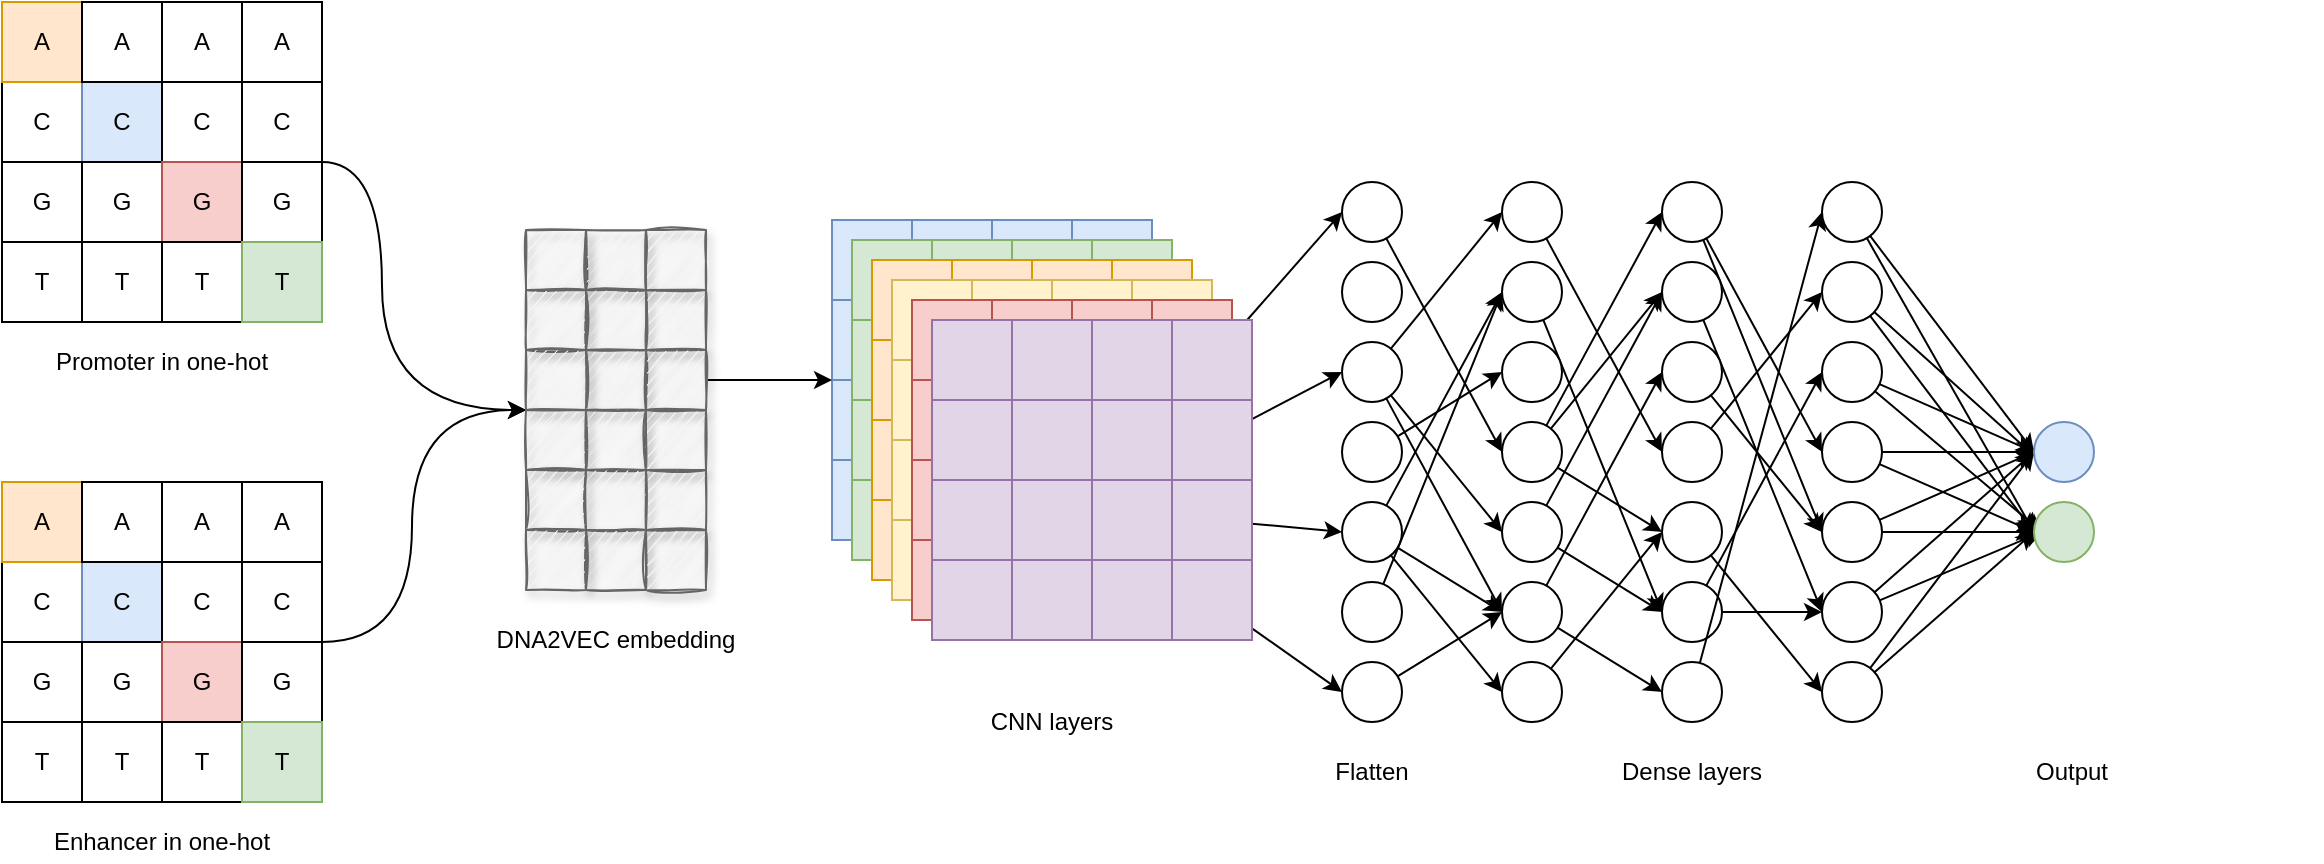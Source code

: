 <mxfile version="14.8.5" type="github">
  <diagram id="KxuiyelQ4g_LW83yEsCo" name="Page-1">
    <mxGraphModel dx="1185" dy="636" grid="1" gridSize="10" guides="1" tooltips="1" connect="1" arrows="1" fold="1" page="1" pageScale="1" pageWidth="4681" pageHeight="3300" math="0" shadow="0">
      <root>
        <mxCell id="0" />
        <mxCell id="1" parent="0" />
        <mxCell id="44AiBCDxBOzTBdy34bFM-1" value="" style="rounded=0;whiteSpace=wrap;html=1;" parent="1" vertex="1">
          <mxGeometry x="80" y="80" width="40" height="160" as="geometry" />
        </mxCell>
        <mxCell id="44AiBCDxBOzTBdy34bFM-2" value="" style="rounded=0;whiteSpace=wrap;html=1;" parent="1" vertex="1">
          <mxGeometry x="80" y="120" width="40" height="40" as="geometry" />
        </mxCell>
        <mxCell id="44AiBCDxBOzTBdy34bFM-3" value="" style="rounded=0;whiteSpace=wrap;html=1;" parent="1" vertex="1">
          <mxGeometry x="80" y="160" width="40" height="40" as="geometry" />
        </mxCell>
        <mxCell id="44AiBCDxBOzTBdy34bFM-4" value="" style="rounded=0;whiteSpace=wrap;html=1;" parent="1" vertex="1">
          <mxGeometry x="80" y="200" width="40" height="40" as="geometry" />
        </mxCell>
        <mxCell id="44AiBCDxBOzTBdy34bFM-5" value="" style="rounded=0;whiteSpace=wrap;html=1;fillColor=#ffe6cc;strokeColor=#d79b00;" parent="1" vertex="1">
          <mxGeometry x="80" y="80" width="40" height="40" as="geometry" />
        </mxCell>
        <mxCell id="44AiBCDxBOzTBdy34bFM-6" value="&lt;div&gt;A&lt;/div&gt;" style="text;html=1;strokeColor=none;fillColor=none;align=center;verticalAlign=middle;whiteSpace=wrap;rounded=0;" parent="1" vertex="1">
          <mxGeometry x="80" y="90" width="40" height="20" as="geometry" />
        </mxCell>
        <mxCell id="44AiBCDxBOzTBdy34bFM-7" value="C" style="text;html=1;strokeColor=none;fillColor=none;align=center;verticalAlign=middle;whiteSpace=wrap;rounded=0;" parent="1" vertex="1">
          <mxGeometry x="80" y="130" width="40" height="20" as="geometry" />
        </mxCell>
        <mxCell id="44AiBCDxBOzTBdy34bFM-8" value="G" style="text;html=1;strokeColor=none;fillColor=none;align=center;verticalAlign=middle;whiteSpace=wrap;rounded=0;" parent="1" vertex="1">
          <mxGeometry x="80" y="170" width="40" height="20" as="geometry" />
        </mxCell>
        <mxCell id="44AiBCDxBOzTBdy34bFM-9" value="T" style="text;html=1;strokeColor=none;fillColor=none;align=center;verticalAlign=middle;whiteSpace=wrap;rounded=0;" parent="1" vertex="1">
          <mxGeometry x="80" y="210" width="40" height="20" as="geometry" />
        </mxCell>
        <mxCell id="44AiBCDxBOzTBdy34bFM-11" value="" style="rounded=0;whiteSpace=wrap;html=1;" parent="1" vertex="1">
          <mxGeometry x="120" y="80" width="40" height="160" as="geometry" />
        </mxCell>
        <mxCell id="44AiBCDxBOzTBdy34bFM-12" value="" style="rounded=0;whiteSpace=wrap;html=1;fillColor=#dae8fc;strokeColor=#6c8ebf;" parent="1" vertex="1">
          <mxGeometry x="120" y="120" width="40" height="40" as="geometry" />
        </mxCell>
        <mxCell id="44AiBCDxBOzTBdy34bFM-13" value="" style="rounded=0;whiteSpace=wrap;html=1;" parent="1" vertex="1">
          <mxGeometry x="120" y="160" width="40" height="40" as="geometry" />
        </mxCell>
        <mxCell id="44AiBCDxBOzTBdy34bFM-14" value="" style="rounded=0;whiteSpace=wrap;html=1;" parent="1" vertex="1">
          <mxGeometry x="120" y="200" width="40" height="40" as="geometry" />
        </mxCell>
        <mxCell id="44AiBCDxBOzTBdy34bFM-15" value="" style="rounded=0;whiteSpace=wrap;html=1;" parent="1" vertex="1">
          <mxGeometry x="120" y="80" width="40" height="40" as="geometry" />
        </mxCell>
        <mxCell id="44AiBCDxBOzTBdy34bFM-16" value="&lt;div&gt;A&lt;/div&gt;" style="text;html=1;strokeColor=none;fillColor=none;align=center;verticalAlign=middle;whiteSpace=wrap;rounded=0;" parent="1" vertex="1">
          <mxGeometry x="120" y="90" width="40" height="20" as="geometry" />
        </mxCell>
        <mxCell id="44AiBCDxBOzTBdy34bFM-17" value="C" style="text;html=1;strokeColor=none;fillColor=none;align=center;verticalAlign=middle;whiteSpace=wrap;rounded=0;" parent="1" vertex="1">
          <mxGeometry x="120" y="130" width="40" height="20" as="geometry" />
        </mxCell>
        <mxCell id="44AiBCDxBOzTBdy34bFM-18" value="G" style="text;html=1;strokeColor=none;fillColor=none;align=center;verticalAlign=middle;whiteSpace=wrap;rounded=0;" parent="1" vertex="1">
          <mxGeometry x="120" y="170" width="40" height="20" as="geometry" />
        </mxCell>
        <mxCell id="44AiBCDxBOzTBdy34bFM-19" value="T" style="text;html=1;strokeColor=none;fillColor=none;align=center;verticalAlign=middle;whiteSpace=wrap;rounded=0;" parent="1" vertex="1">
          <mxGeometry x="120" y="210" width="40" height="20" as="geometry" />
        </mxCell>
        <mxCell id="44AiBCDxBOzTBdy34bFM-20" value="" style="rounded=0;whiteSpace=wrap;html=1;" parent="1" vertex="1">
          <mxGeometry x="120" y="80" width="40" height="160" as="geometry" />
        </mxCell>
        <mxCell id="44AiBCDxBOzTBdy34bFM-21" value="" style="rounded=0;whiteSpace=wrap;html=1;fillColor=#dae8fc;strokeColor=#6c8ebf;" parent="1" vertex="1">
          <mxGeometry x="120" y="120" width="40" height="40" as="geometry" />
        </mxCell>
        <mxCell id="44AiBCDxBOzTBdy34bFM-22" value="" style="rounded=0;whiteSpace=wrap;html=1;" parent="1" vertex="1">
          <mxGeometry x="120" y="160" width="40" height="40" as="geometry" />
        </mxCell>
        <mxCell id="44AiBCDxBOzTBdy34bFM-23" value="" style="rounded=0;whiteSpace=wrap;html=1;" parent="1" vertex="1">
          <mxGeometry x="120" y="200" width="40" height="40" as="geometry" />
        </mxCell>
        <mxCell id="44AiBCDxBOzTBdy34bFM-24" value="" style="rounded=0;whiteSpace=wrap;html=1;" parent="1" vertex="1">
          <mxGeometry x="120" y="80" width="40" height="40" as="geometry" />
        </mxCell>
        <mxCell id="44AiBCDxBOzTBdy34bFM-25" value="&lt;div&gt;A&lt;/div&gt;" style="text;html=1;strokeColor=none;fillColor=none;align=center;verticalAlign=middle;whiteSpace=wrap;rounded=0;" parent="1" vertex="1">
          <mxGeometry x="120" y="90" width="40" height="20" as="geometry" />
        </mxCell>
        <mxCell id="44AiBCDxBOzTBdy34bFM-26" value="C" style="text;html=1;strokeColor=none;fillColor=none;align=center;verticalAlign=middle;whiteSpace=wrap;rounded=0;" parent="1" vertex="1">
          <mxGeometry x="120" y="130" width="40" height="20" as="geometry" />
        </mxCell>
        <mxCell id="44AiBCDxBOzTBdy34bFM-27" value="G" style="text;html=1;strokeColor=none;fillColor=none;align=center;verticalAlign=middle;whiteSpace=wrap;rounded=0;" parent="1" vertex="1">
          <mxGeometry x="120" y="170" width="40" height="20" as="geometry" />
        </mxCell>
        <mxCell id="44AiBCDxBOzTBdy34bFM-28" value="T" style="text;html=1;strokeColor=none;fillColor=none;align=center;verticalAlign=middle;whiteSpace=wrap;rounded=0;" parent="1" vertex="1">
          <mxGeometry x="120" y="210" width="40" height="20" as="geometry" />
        </mxCell>
        <mxCell id="44AiBCDxBOzTBdy34bFM-29" value="" style="rounded=0;whiteSpace=wrap;html=1;" parent="1" vertex="1">
          <mxGeometry x="160" y="80" width="40" height="160" as="geometry" />
        </mxCell>
        <mxCell id="44AiBCDxBOzTBdy34bFM-30" value="" style="rounded=0;whiteSpace=wrap;html=1;fillColor=#dae8fc;strokeColor=#6c8ebf;" parent="1" vertex="1">
          <mxGeometry x="160" y="120" width="40" height="40" as="geometry" />
        </mxCell>
        <mxCell id="44AiBCDxBOzTBdy34bFM-31" value="" style="rounded=0;whiteSpace=wrap;html=1;" parent="1" vertex="1">
          <mxGeometry x="160" y="160" width="40" height="40" as="geometry" />
        </mxCell>
        <mxCell id="44AiBCDxBOzTBdy34bFM-32" value="" style="rounded=0;whiteSpace=wrap;html=1;" parent="1" vertex="1">
          <mxGeometry x="160" y="200" width="40" height="40" as="geometry" />
        </mxCell>
        <mxCell id="44AiBCDxBOzTBdy34bFM-33" value="" style="rounded=0;whiteSpace=wrap;html=1;" parent="1" vertex="1">
          <mxGeometry x="160" y="80" width="40" height="40" as="geometry" />
        </mxCell>
        <mxCell id="44AiBCDxBOzTBdy34bFM-34" value="&lt;div&gt;A&lt;/div&gt;" style="text;html=1;strokeColor=none;fillColor=none;align=center;verticalAlign=middle;whiteSpace=wrap;rounded=0;" parent="1" vertex="1">
          <mxGeometry x="160" y="90" width="40" height="20" as="geometry" />
        </mxCell>
        <mxCell id="44AiBCDxBOzTBdy34bFM-35" value="C" style="text;html=1;strokeColor=none;fillColor=none;align=center;verticalAlign=middle;whiteSpace=wrap;rounded=0;" parent="1" vertex="1">
          <mxGeometry x="160" y="130" width="40" height="20" as="geometry" />
        </mxCell>
        <mxCell id="44AiBCDxBOzTBdy34bFM-36" value="G" style="text;html=1;strokeColor=none;fillColor=none;align=center;verticalAlign=middle;whiteSpace=wrap;rounded=0;" parent="1" vertex="1">
          <mxGeometry x="160" y="170" width="40" height="20" as="geometry" />
        </mxCell>
        <mxCell id="44AiBCDxBOzTBdy34bFM-37" value="T" style="text;html=1;strokeColor=none;fillColor=none;align=center;verticalAlign=middle;whiteSpace=wrap;rounded=0;" parent="1" vertex="1">
          <mxGeometry x="160" y="210" width="40" height="20" as="geometry" />
        </mxCell>
        <mxCell id="44AiBCDxBOzTBdy34bFM-38" value="" style="rounded=0;whiteSpace=wrap;html=1;" parent="1" vertex="1">
          <mxGeometry x="160" y="80" width="40" height="160" as="geometry" />
        </mxCell>
        <mxCell id="44AiBCDxBOzTBdy34bFM-39" value="" style="rounded=0;whiteSpace=wrap;html=1;" parent="1" vertex="1">
          <mxGeometry x="160" y="120" width="40" height="40" as="geometry" />
        </mxCell>
        <mxCell id="44AiBCDxBOzTBdy34bFM-40" value="" style="rounded=0;whiteSpace=wrap;html=1;fillColor=#f8cecc;strokeColor=#b85450;" parent="1" vertex="1">
          <mxGeometry x="160" y="160" width="40" height="40" as="geometry" />
        </mxCell>
        <mxCell id="44AiBCDxBOzTBdy34bFM-41" value="" style="rounded=0;whiteSpace=wrap;html=1;" parent="1" vertex="1">
          <mxGeometry x="160" y="200" width="40" height="40" as="geometry" />
        </mxCell>
        <mxCell id="44AiBCDxBOzTBdy34bFM-42" value="" style="rounded=0;whiteSpace=wrap;html=1;" parent="1" vertex="1">
          <mxGeometry x="160" y="80" width="40" height="40" as="geometry" />
        </mxCell>
        <mxCell id="44AiBCDxBOzTBdy34bFM-43" value="&lt;div&gt;A&lt;/div&gt;" style="text;html=1;strokeColor=none;fillColor=none;align=center;verticalAlign=middle;whiteSpace=wrap;rounded=0;" parent="1" vertex="1">
          <mxGeometry x="160" y="90" width="40" height="20" as="geometry" />
        </mxCell>
        <mxCell id="44AiBCDxBOzTBdy34bFM-44" value="C" style="text;html=1;strokeColor=none;fillColor=none;align=center;verticalAlign=middle;whiteSpace=wrap;rounded=0;" parent="1" vertex="1">
          <mxGeometry x="160" y="130" width="40" height="20" as="geometry" />
        </mxCell>
        <mxCell id="44AiBCDxBOzTBdy34bFM-45" value="G" style="text;html=1;strokeColor=none;fillColor=none;align=center;verticalAlign=middle;whiteSpace=wrap;rounded=0;" parent="1" vertex="1">
          <mxGeometry x="160" y="170" width="40" height="20" as="geometry" />
        </mxCell>
        <mxCell id="44AiBCDxBOzTBdy34bFM-46" value="T" style="text;html=1;strokeColor=none;fillColor=none;align=center;verticalAlign=middle;whiteSpace=wrap;rounded=0;" parent="1" vertex="1">
          <mxGeometry x="160" y="210" width="40" height="20" as="geometry" />
        </mxCell>
        <mxCell id="44AiBCDxBOzTBdy34bFM-47" value="" style="rounded=0;whiteSpace=wrap;html=1;" parent="1" vertex="1">
          <mxGeometry x="200" y="80" width="40" height="160" as="geometry" />
        </mxCell>
        <mxCell id="44AiBCDxBOzTBdy34bFM-48" value="" style="rounded=0;whiteSpace=wrap;html=1;fillColor=#dae8fc;strokeColor=#6c8ebf;" parent="1" vertex="1">
          <mxGeometry x="200" y="120" width="40" height="40" as="geometry" />
        </mxCell>
        <mxCell id="44AiBCDxBOzTBdy34bFM-49" value="" style="rounded=0;whiteSpace=wrap;html=1;" parent="1" vertex="1">
          <mxGeometry x="200" y="160" width="40" height="40" as="geometry" />
        </mxCell>
        <mxCell id="44AiBCDxBOzTBdy34bFM-50" value="" style="rounded=0;whiteSpace=wrap;html=1;" parent="1" vertex="1">
          <mxGeometry x="200" y="200" width="40" height="40" as="geometry" />
        </mxCell>
        <mxCell id="44AiBCDxBOzTBdy34bFM-51" value="" style="rounded=0;whiteSpace=wrap;html=1;" parent="1" vertex="1">
          <mxGeometry x="200" y="80" width="40" height="40" as="geometry" />
        </mxCell>
        <mxCell id="44AiBCDxBOzTBdy34bFM-52" value="&lt;div&gt;A&lt;/div&gt;" style="text;html=1;strokeColor=none;fillColor=none;align=center;verticalAlign=middle;whiteSpace=wrap;rounded=0;" parent="1" vertex="1">
          <mxGeometry x="200" y="90" width="40" height="20" as="geometry" />
        </mxCell>
        <mxCell id="44AiBCDxBOzTBdy34bFM-53" value="C" style="text;html=1;strokeColor=none;fillColor=none;align=center;verticalAlign=middle;whiteSpace=wrap;rounded=0;" parent="1" vertex="1">
          <mxGeometry x="200" y="130" width="40" height="20" as="geometry" />
        </mxCell>
        <mxCell id="44AiBCDxBOzTBdy34bFM-54" value="G" style="text;html=1;strokeColor=none;fillColor=none;align=center;verticalAlign=middle;whiteSpace=wrap;rounded=0;" parent="1" vertex="1">
          <mxGeometry x="200" y="170" width="40" height="20" as="geometry" />
        </mxCell>
        <mxCell id="44AiBCDxBOzTBdy34bFM-55" value="T" style="text;html=1;strokeColor=none;fillColor=none;align=center;verticalAlign=middle;whiteSpace=wrap;rounded=0;" parent="1" vertex="1">
          <mxGeometry x="200" y="210" width="40" height="20" as="geometry" />
        </mxCell>
        <mxCell id="44AiBCDxBOzTBdy34bFM-56" value="" style="rounded=0;whiteSpace=wrap;html=1;" parent="1" vertex="1">
          <mxGeometry x="200" y="80" width="40" height="160" as="geometry" />
        </mxCell>
        <mxCell id="44AiBCDxBOzTBdy34bFM-57" value="" style="rounded=0;whiteSpace=wrap;html=1;" parent="1" vertex="1">
          <mxGeometry x="200" y="120" width="40" height="40" as="geometry" />
        </mxCell>
        <mxCell id="44AiBCDxBOzTBdy34bFM-58" value="" style="rounded=0;whiteSpace=wrap;html=1;" parent="1" vertex="1">
          <mxGeometry x="200" y="160" width="40" height="40" as="geometry" />
        </mxCell>
        <mxCell id="44AiBCDxBOzTBdy34bFM-59" value="" style="rounded=0;whiteSpace=wrap;html=1;fillColor=#d5e8d4;strokeColor=#82b366;" parent="1" vertex="1">
          <mxGeometry x="200" y="200" width="40" height="40" as="geometry" />
        </mxCell>
        <mxCell id="44AiBCDxBOzTBdy34bFM-60" value="" style="rounded=0;whiteSpace=wrap;html=1;" parent="1" vertex="1">
          <mxGeometry x="200" y="80" width="40" height="40" as="geometry" />
        </mxCell>
        <mxCell id="44AiBCDxBOzTBdy34bFM-61" value="&lt;div&gt;A&lt;/div&gt;" style="text;html=1;strokeColor=none;fillColor=none;align=center;verticalAlign=middle;whiteSpace=wrap;rounded=0;" parent="1" vertex="1">
          <mxGeometry x="200" y="90" width="40" height="20" as="geometry" />
        </mxCell>
        <mxCell id="sUNE9Ao9WOD159sY9nD--51" style="edgeStyle=orthogonalEdgeStyle;curved=1;rounded=0;orthogonalLoop=1;jettySize=auto;html=1;entryX=0;entryY=0;entryDx=0;entryDy=0;exitX=1;exitY=0;exitDx=0;exitDy=0;" parent="1" source="44AiBCDxBOzTBdy34bFM-58" target="sUNE9Ao9WOD159sY9nD--24" edge="1">
          <mxGeometry relative="1" as="geometry">
            <Array as="points">
              <mxPoint x="270" y="160" />
              <mxPoint x="270" y="284" />
            </Array>
          </mxGeometry>
        </mxCell>
        <mxCell id="44AiBCDxBOzTBdy34bFM-62" value="C" style="text;html=1;align=center;verticalAlign=middle;whiteSpace=wrap;rounded=0;" parent="1" vertex="1">
          <mxGeometry x="200" y="130" width="40" height="20" as="geometry" />
        </mxCell>
        <mxCell id="44AiBCDxBOzTBdy34bFM-63" value="G" style="text;html=1;strokeColor=none;fillColor=none;align=center;verticalAlign=middle;whiteSpace=wrap;rounded=0;" parent="1" vertex="1">
          <mxGeometry x="200" y="170" width="40" height="20" as="geometry" />
        </mxCell>
        <mxCell id="44AiBCDxBOzTBdy34bFM-64" value="T" style="text;html=1;strokeColor=none;fillColor=none;align=center;verticalAlign=middle;whiteSpace=wrap;rounded=0;" parent="1" vertex="1">
          <mxGeometry x="200" y="210" width="40" height="20" as="geometry" />
        </mxCell>
        <mxCell id="44AiBCDxBOzTBdy34bFM-65" value="&lt;div&gt;Promoter in one-hot&lt;/div&gt;" style="text;html=1;strokeColor=none;fillColor=none;align=center;verticalAlign=middle;whiteSpace=wrap;rounded=0;" parent="1" vertex="1">
          <mxGeometry x="80" y="250" width="160" height="20" as="geometry" />
        </mxCell>
        <mxCell id="44AiBCDxBOzTBdy34bFM-66" value="" style="rounded=0;whiteSpace=wrap;html=1;" parent="1" vertex="1">
          <mxGeometry x="80" y="320" width="40" height="160" as="geometry" />
        </mxCell>
        <mxCell id="44AiBCDxBOzTBdy34bFM-67" value="" style="rounded=0;whiteSpace=wrap;html=1;" parent="1" vertex="1">
          <mxGeometry x="80" y="360" width="40" height="40" as="geometry" />
        </mxCell>
        <mxCell id="44AiBCDxBOzTBdy34bFM-68" value="" style="rounded=0;whiteSpace=wrap;html=1;" parent="1" vertex="1">
          <mxGeometry x="80" y="400" width="40" height="40" as="geometry" />
        </mxCell>
        <mxCell id="44AiBCDxBOzTBdy34bFM-69" value="" style="rounded=0;whiteSpace=wrap;html=1;" parent="1" vertex="1">
          <mxGeometry x="80" y="440" width="40" height="40" as="geometry" />
        </mxCell>
        <mxCell id="44AiBCDxBOzTBdy34bFM-70" value="" style="rounded=0;whiteSpace=wrap;html=1;fillColor=#ffe6cc;strokeColor=#d79b00;" parent="1" vertex="1">
          <mxGeometry x="80" y="320" width="40" height="40" as="geometry" />
        </mxCell>
        <mxCell id="44AiBCDxBOzTBdy34bFM-71" value="&lt;div&gt;A&lt;/div&gt;" style="text;html=1;strokeColor=none;fillColor=none;align=center;verticalAlign=middle;whiteSpace=wrap;rounded=0;" parent="1" vertex="1">
          <mxGeometry x="80" y="330" width="40" height="20" as="geometry" />
        </mxCell>
        <mxCell id="44AiBCDxBOzTBdy34bFM-72" value="C" style="text;html=1;strokeColor=none;fillColor=none;align=center;verticalAlign=middle;whiteSpace=wrap;rounded=0;" parent="1" vertex="1">
          <mxGeometry x="80" y="370" width="40" height="20" as="geometry" />
        </mxCell>
        <mxCell id="44AiBCDxBOzTBdy34bFM-73" value="G" style="text;html=1;strokeColor=none;fillColor=none;align=center;verticalAlign=middle;whiteSpace=wrap;rounded=0;" parent="1" vertex="1">
          <mxGeometry x="80" y="410" width="40" height="20" as="geometry" />
        </mxCell>
        <mxCell id="44AiBCDxBOzTBdy34bFM-74" value="T" style="text;html=1;strokeColor=none;fillColor=none;align=center;verticalAlign=middle;whiteSpace=wrap;rounded=0;" parent="1" vertex="1">
          <mxGeometry x="80" y="450" width="40" height="20" as="geometry" />
        </mxCell>
        <mxCell id="44AiBCDxBOzTBdy34bFM-75" value="" style="rounded=0;whiteSpace=wrap;html=1;" parent="1" vertex="1">
          <mxGeometry x="120" y="320" width="40" height="160" as="geometry" />
        </mxCell>
        <mxCell id="44AiBCDxBOzTBdy34bFM-76" value="" style="rounded=0;whiteSpace=wrap;html=1;fillColor=#dae8fc;strokeColor=#6c8ebf;" parent="1" vertex="1">
          <mxGeometry x="120" y="360" width="40" height="40" as="geometry" />
        </mxCell>
        <mxCell id="44AiBCDxBOzTBdy34bFM-77" value="" style="rounded=0;whiteSpace=wrap;html=1;" parent="1" vertex="1">
          <mxGeometry x="120" y="400" width="40" height="40" as="geometry" />
        </mxCell>
        <mxCell id="44AiBCDxBOzTBdy34bFM-78" value="" style="rounded=0;whiteSpace=wrap;html=1;" parent="1" vertex="1">
          <mxGeometry x="120" y="440" width="40" height="40" as="geometry" />
        </mxCell>
        <mxCell id="44AiBCDxBOzTBdy34bFM-79" value="" style="rounded=0;whiteSpace=wrap;html=1;" parent="1" vertex="1">
          <mxGeometry x="120" y="320" width="40" height="40" as="geometry" />
        </mxCell>
        <mxCell id="44AiBCDxBOzTBdy34bFM-80" value="&lt;div&gt;A&lt;/div&gt;" style="text;html=1;strokeColor=none;fillColor=none;align=center;verticalAlign=middle;whiteSpace=wrap;rounded=0;" parent="1" vertex="1">
          <mxGeometry x="120" y="330" width="40" height="20" as="geometry" />
        </mxCell>
        <mxCell id="44AiBCDxBOzTBdy34bFM-81" value="C" style="text;html=1;strokeColor=none;fillColor=none;align=center;verticalAlign=middle;whiteSpace=wrap;rounded=0;" parent="1" vertex="1">
          <mxGeometry x="120" y="370" width="40" height="20" as="geometry" />
        </mxCell>
        <mxCell id="44AiBCDxBOzTBdy34bFM-82" value="G" style="text;html=1;strokeColor=none;fillColor=none;align=center;verticalAlign=middle;whiteSpace=wrap;rounded=0;" parent="1" vertex="1">
          <mxGeometry x="120" y="410" width="40" height="20" as="geometry" />
        </mxCell>
        <mxCell id="44AiBCDxBOzTBdy34bFM-83" value="T" style="text;html=1;strokeColor=none;fillColor=none;align=center;verticalAlign=middle;whiteSpace=wrap;rounded=0;" parent="1" vertex="1">
          <mxGeometry x="120" y="450" width="40" height="20" as="geometry" />
        </mxCell>
        <mxCell id="44AiBCDxBOzTBdy34bFM-84" value="" style="rounded=0;whiteSpace=wrap;html=1;" parent="1" vertex="1">
          <mxGeometry x="120" y="320" width="40" height="160" as="geometry" />
        </mxCell>
        <mxCell id="44AiBCDxBOzTBdy34bFM-85" value="" style="rounded=0;whiteSpace=wrap;html=1;fillColor=#dae8fc;strokeColor=#6c8ebf;" parent="1" vertex="1">
          <mxGeometry x="120" y="360" width="40" height="40" as="geometry" />
        </mxCell>
        <mxCell id="44AiBCDxBOzTBdy34bFM-86" value="" style="rounded=0;whiteSpace=wrap;html=1;" parent="1" vertex="1">
          <mxGeometry x="120" y="400" width="40" height="40" as="geometry" />
        </mxCell>
        <mxCell id="44AiBCDxBOzTBdy34bFM-87" value="" style="rounded=0;whiteSpace=wrap;html=1;" parent="1" vertex="1">
          <mxGeometry x="120" y="440" width="40" height="40" as="geometry" />
        </mxCell>
        <mxCell id="44AiBCDxBOzTBdy34bFM-88" value="" style="rounded=0;whiteSpace=wrap;html=1;" parent="1" vertex="1">
          <mxGeometry x="120" y="320" width="40" height="40" as="geometry" />
        </mxCell>
        <mxCell id="44AiBCDxBOzTBdy34bFM-89" value="&lt;div&gt;A&lt;/div&gt;" style="text;html=1;strokeColor=none;fillColor=none;align=center;verticalAlign=middle;whiteSpace=wrap;rounded=0;" parent="1" vertex="1">
          <mxGeometry x="120" y="330" width="40" height="20" as="geometry" />
        </mxCell>
        <mxCell id="44AiBCDxBOzTBdy34bFM-90" value="C" style="text;html=1;strokeColor=none;fillColor=none;align=center;verticalAlign=middle;whiteSpace=wrap;rounded=0;" parent="1" vertex="1">
          <mxGeometry x="120" y="370" width="40" height="20" as="geometry" />
        </mxCell>
        <mxCell id="44AiBCDxBOzTBdy34bFM-91" value="G" style="text;html=1;strokeColor=none;fillColor=none;align=center;verticalAlign=middle;whiteSpace=wrap;rounded=0;" parent="1" vertex="1">
          <mxGeometry x="120" y="410" width="40" height="20" as="geometry" />
        </mxCell>
        <mxCell id="44AiBCDxBOzTBdy34bFM-92" value="T" style="text;html=1;strokeColor=none;fillColor=none;align=center;verticalAlign=middle;whiteSpace=wrap;rounded=0;" parent="1" vertex="1">
          <mxGeometry x="120" y="450" width="40" height="20" as="geometry" />
        </mxCell>
        <mxCell id="44AiBCDxBOzTBdy34bFM-93" value="" style="rounded=0;whiteSpace=wrap;html=1;" parent="1" vertex="1">
          <mxGeometry x="160" y="320" width="40" height="160" as="geometry" />
        </mxCell>
        <mxCell id="44AiBCDxBOzTBdy34bFM-94" value="" style="rounded=0;whiteSpace=wrap;html=1;fillColor=#dae8fc;strokeColor=#6c8ebf;" parent="1" vertex="1">
          <mxGeometry x="160" y="360" width="40" height="40" as="geometry" />
        </mxCell>
        <mxCell id="44AiBCDxBOzTBdy34bFM-95" value="" style="rounded=0;whiteSpace=wrap;html=1;" parent="1" vertex="1">
          <mxGeometry x="160" y="400" width="40" height="40" as="geometry" />
        </mxCell>
        <mxCell id="44AiBCDxBOzTBdy34bFM-96" value="" style="rounded=0;whiteSpace=wrap;html=1;" parent="1" vertex="1">
          <mxGeometry x="160" y="440" width="40" height="40" as="geometry" />
        </mxCell>
        <mxCell id="44AiBCDxBOzTBdy34bFM-97" value="" style="rounded=0;whiteSpace=wrap;html=1;" parent="1" vertex="1">
          <mxGeometry x="160" y="320" width="40" height="40" as="geometry" />
        </mxCell>
        <mxCell id="44AiBCDxBOzTBdy34bFM-98" value="&lt;div&gt;A&lt;/div&gt;" style="text;html=1;strokeColor=none;fillColor=none;align=center;verticalAlign=middle;whiteSpace=wrap;rounded=0;" parent="1" vertex="1">
          <mxGeometry x="160" y="330" width="40" height="20" as="geometry" />
        </mxCell>
        <mxCell id="44AiBCDxBOzTBdy34bFM-99" value="C" style="text;html=1;strokeColor=none;fillColor=none;align=center;verticalAlign=middle;whiteSpace=wrap;rounded=0;" parent="1" vertex="1">
          <mxGeometry x="160" y="370" width="40" height="20" as="geometry" />
        </mxCell>
        <mxCell id="44AiBCDxBOzTBdy34bFM-100" value="G" style="text;html=1;strokeColor=none;fillColor=none;align=center;verticalAlign=middle;whiteSpace=wrap;rounded=0;" parent="1" vertex="1">
          <mxGeometry x="160" y="410" width="40" height="20" as="geometry" />
        </mxCell>
        <mxCell id="44AiBCDxBOzTBdy34bFM-101" value="T" style="text;html=1;strokeColor=none;fillColor=none;align=center;verticalAlign=middle;whiteSpace=wrap;rounded=0;" parent="1" vertex="1">
          <mxGeometry x="160" y="450" width="40" height="20" as="geometry" />
        </mxCell>
        <mxCell id="44AiBCDxBOzTBdy34bFM-102" value="" style="rounded=0;whiteSpace=wrap;html=1;" parent="1" vertex="1">
          <mxGeometry x="160" y="320" width="40" height="160" as="geometry" />
        </mxCell>
        <mxCell id="44AiBCDxBOzTBdy34bFM-103" value="" style="rounded=0;whiteSpace=wrap;html=1;" parent="1" vertex="1">
          <mxGeometry x="160" y="360" width="40" height="40" as="geometry" />
        </mxCell>
        <mxCell id="44AiBCDxBOzTBdy34bFM-104" value="" style="rounded=0;whiteSpace=wrap;html=1;fillColor=#f8cecc;strokeColor=#b85450;" parent="1" vertex="1">
          <mxGeometry x="160" y="400" width="40" height="40" as="geometry" />
        </mxCell>
        <mxCell id="44AiBCDxBOzTBdy34bFM-105" value="" style="rounded=0;whiteSpace=wrap;html=1;" parent="1" vertex="1">
          <mxGeometry x="160" y="440" width="40" height="40" as="geometry" />
        </mxCell>
        <mxCell id="44AiBCDxBOzTBdy34bFM-106" value="" style="rounded=0;whiteSpace=wrap;html=1;" parent="1" vertex="1">
          <mxGeometry x="160" y="320" width="40" height="40" as="geometry" />
        </mxCell>
        <mxCell id="44AiBCDxBOzTBdy34bFM-107" value="&lt;div&gt;A&lt;/div&gt;" style="text;html=1;strokeColor=none;fillColor=none;align=center;verticalAlign=middle;whiteSpace=wrap;rounded=0;" parent="1" vertex="1">
          <mxGeometry x="160" y="330" width="40" height="20" as="geometry" />
        </mxCell>
        <mxCell id="44AiBCDxBOzTBdy34bFM-108" value="C" style="text;html=1;strokeColor=none;fillColor=none;align=center;verticalAlign=middle;whiteSpace=wrap;rounded=0;" parent="1" vertex="1">
          <mxGeometry x="160" y="370" width="40" height="20" as="geometry" />
        </mxCell>
        <mxCell id="44AiBCDxBOzTBdy34bFM-109" value="G" style="text;html=1;strokeColor=none;fillColor=none;align=center;verticalAlign=middle;whiteSpace=wrap;rounded=0;" parent="1" vertex="1">
          <mxGeometry x="160" y="410" width="40" height="20" as="geometry" />
        </mxCell>
        <mxCell id="44AiBCDxBOzTBdy34bFM-110" value="T" style="text;html=1;strokeColor=none;fillColor=none;align=center;verticalAlign=middle;whiteSpace=wrap;rounded=0;" parent="1" vertex="1">
          <mxGeometry x="160" y="450" width="40" height="20" as="geometry" />
        </mxCell>
        <mxCell id="44AiBCDxBOzTBdy34bFM-111" value="" style="rounded=0;whiteSpace=wrap;html=1;" parent="1" vertex="1">
          <mxGeometry x="200" y="320" width="40" height="160" as="geometry" />
        </mxCell>
        <mxCell id="44AiBCDxBOzTBdy34bFM-112" value="" style="rounded=0;whiteSpace=wrap;html=1;fillColor=#dae8fc;strokeColor=#6c8ebf;" parent="1" vertex="1">
          <mxGeometry x="200" y="360" width="40" height="40" as="geometry" />
        </mxCell>
        <mxCell id="44AiBCDxBOzTBdy34bFM-113" value="" style="rounded=0;whiteSpace=wrap;html=1;" parent="1" vertex="1">
          <mxGeometry x="200" y="400" width="40" height="40" as="geometry" />
        </mxCell>
        <mxCell id="44AiBCDxBOzTBdy34bFM-114" value="" style="rounded=0;whiteSpace=wrap;html=1;" parent="1" vertex="1">
          <mxGeometry x="200" y="440" width="40" height="40" as="geometry" />
        </mxCell>
        <mxCell id="44AiBCDxBOzTBdy34bFM-115" value="" style="rounded=0;whiteSpace=wrap;html=1;" parent="1" vertex="1">
          <mxGeometry x="200" y="320" width="40" height="40" as="geometry" />
        </mxCell>
        <mxCell id="44AiBCDxBOzTBdy34bFM-116" value="&lt;div&gt;A&lt;/div&gt;" style="text;html=1;strokeColor=none;fillColor=none;align=center;verticalAlign=middle;whiteSpace=wrap;rounded=0;" parent="1" vertex="1">
          <mxGeometry x="200" y="330" width="40" height="20" as="geometry" />
        </mxCell>
        <mxCell id="44AiBCDxBOzTBdy34bFM-117" value="C" style="text;html=1;strokeColor=none;fillColor=none;align=center;verticalAlign=middle;whiteSpace=wrap;rounded=0;" parent="1" vertex="1">
          <mxGeometry x="200" y="370" width="40" height="20" as="geometry" />
        </mxCell>
        <mxCell id="44AiBCDxBOzTBdy34bFM-118" value="G" style="text;html=1;strokeColor=none;fillColor=none;align=center;verticalAlign=middle;whiteSpace=wrap;rounded=0;" parent="1" vertex="1">
          <mxGeometry x="200" y="410" width="40" height="20" as="geometry" />
        </mxCell>
        <mxCell id="44AiBCDxBOzTBdy34bFM-119" value="T" style="text;html=1;strokeColor=none;fillColor=none;align=center;verticalAlign=middle;whiteSpace=wrap;rounded=0;" parent="1" vertex="1">
          <mxGeometry x="200" y="450" width="40" height="20" as="geometry" />
        </mxCell>
        <mxCell id="44AiBCDxBOzTBdy34bFM-120" value="" style="rounded=0;whiteSpace=wrap;html=1;" parent="1" vertex="1">
          <mxGeometry x="200" y="320" width="40" height="160" as="geometry" />
        </mxCell>
        <mxCell id="44AiBCDxBOzTBdy34bFM-121" value="" style="rounded=0;whiteSpace=wrap;html=1;" parent="1" vertex="1">
          <mxGeometry x="200" y="360" width="40" height="40" as="geometry" />
        </mxCell>
        <mxCell id="44AiBCDxBOzTBdy34bFM-122" value="" style="rounded=0;whiteSpace=wrap;html=1;" parent="1" vertex="1">
          <mxGeometry x="200" y="400" width="40" height="40" as="geometry" />
        </mxCell>
        <mxCell id="44AiBCDxBOzTBdy34bFM-123" value="" style="rounded=0;whiteSpace=wrap;html=1;fillColor=#d5e8d4;strokeColor=#82b366;" parent="1" vertex="1">
          <mxGeometry x="200" y="440" width="40" height="40" as="geometry" />
        </mxCell>
        <mxCell id="44AiBCDxBOzTBdy34bFM-124" value="" style="rounded=0;whiteSpace=wrap;html=1;" parent="1" vertex="1">
          <mxGeometry x="200" y="320" width="40" height="40" as="geometry" />
        </mxCell>
        <mxCell id="44AiBCDxBOzTBdy34bFM-125" value="&lt;div&gt;A&lt;/div&gt;" style="text;html=1;strokeColor=none;fillColor=none;align=center;verticalAlign=middle;whiteSpace=wrap;rounded=0;" parent="1" vertex="1">
          <mxGeometry x="200" y="330" width="40" height="20" as="geometry" />
        </mxCell>
        <mxCell id="sUNE9Ao9WOD159sY9nD--52" style="edgeStyle=orthogonalEdgeStyle;curved=1;rounded=0;orthogonalLoop=1;jettySize=auto;html=1;entryX=0;entryY=0;entryDx=0;entryDy=0;exitX=1;exitY=0;exitDx=0;exitDy=0;" parent="1" source="44AiBCDxBOzTBdy34bFM-122" target="sUNE9Ao9WOD159sY9nD--24" edge="1">
          <mxGeometry relative="1" as="geometry">
            <Array as="points">
              <mxPoint x="285" y="400" />
              <mxPoint x="285" y="284" />
            </Array>
          </mxGeometry>
        </mxCell>
        <mxCell id="44AiBCDxBOzTBdy34bFM-126" value="C" style="text;html=1;align=center;verticalAlign=middle;whiteSpace=wrap;rounded=0;" parent="1" vertex="1">
          <mxGeometry x="200" y="370" width="40" height="20" as="geometry" />
        </mxCell>
        <mxCell id="44AiBCDxBOzTBdy34bFM-127" value="G" style="text;html=1;strokeColor=none;fillColor=none;align=center;verticalAlign=middle;whiteSpace=wrap;rounded=0;" parent="1" vertex="1">
          <mxGeometry x="200" y="410" width="40" height="20" as="geometry" />
        </mxCell>
        <mxCell id="44AiBCDxBOzTBdy34bFM-128" value="T" style="text;html=1;strokeColor=none;fillColor=none;align=center;verticalAlign=middle;whiteSpace=wrap;rounded=0;" parent="1" vertex="1">
          <mxGeometry x="200" y="450" width="40" height="20" as="geometry" />
        </mxCell>
        <mxCell id="44AiBCDxBOzTBdy34bFM-129" value="&lt;div&gt;Enhancer in one-hot&lt;/div&gt;" style="text;html=1;strokeColor=none;fillColor=none;align=center;verticalAlign=middle;whiteSpace=wrap;rounded=0;" parent="1" vertex="1">
          <mxGeometry x="80" y="490" width="160" height="20" as="geometry" />
        </mxCell>
        <mxCell id="44AiBCDxBOzTBdy34bFM-130" value="" style="rounded=0;whiteSpace=wrap;html=1;fillColor=#dae8fc;strokeColor=#6c8ebf;" parent="1" vertex="1">
          <mxGeometry x="495" y="189" width="40" height="40" as="geometry" />
        </mxCell>
        <mxCell id="44AiBCDxBOzTBdy34bFM-131" value="" style="rounded=0;whiteSpace=wrap;html=1;fillColor=#dae8fc;strokeColor=#6c8ebf;" parent="1" vertex="1">
          <mxGeometry x="535" y="189" width="40" height="40" as="geometry" />
        </mxCell>
        <mxCell id="44AiBCDxBOzTBdy34bFM-132" value="" style="rounded=0;whiteSpace=wrap;html=1;fillColor=#dae8fc;strokeColor=#6c8ebf;" parent="1" vertex="1">
          <mxGeometry x="575" y="189" width="40" height="40" as="geometry" />
        </mxCell>
        <mxCell id="44AiBCDxBOzTBdy34bFM-133" value="" style="rounded=0;whiteSpace=wrap;html=1;fillColor=#dae8fc;strokeColor=#6c8ebf;" parent="1" vertex="1">
          <mxGeometry x="615" y="189" width="40" height="40" as="geometry" />
        </mxCell>
        <mxCell id="44AiBCDxBOzTBdy34bFM-160" value="" style="rounded=0;whiteSpace=wrap;html=1;fillColor=#dae8fc;strokeColor=#6c8ebf;" parent="1" vertex="1">
          <mxGeometry x="495" y="229" width="40" height="40" as="geometry" />
        </mxCell>
        <mxCell id="44AiBCDxBOzTBdy34bFM-161" value="" style="rounded=0;whiteSpace=wrap;html=1;fillColor=#dae8fc;strokeColor=#6c8ebf;" parent="1" vertex="1">
          <mxGeometry x="535" y="229" width="40" height="40" as="geometry" />
        </mxCell>
        <mxCell id="44AiBCDxBOzTBdy34bFM-162" value="" style="rounded=0;whiteSpace=wrap;html=1;fillColor=#dae8fc;strokeColor=#6c8ebf;" parent="1" vertex="1">
          <mxGeometry x="575" y="229" width="40" height="40" as="geometry" />
        </mxCell>
        <mxCell id="44AiBCDxBOzTBdy34bFM-163" value="" style="rounded=0;whiteSpace=wrap;html=1;fillColor=#dae8fc;strokeColor=#6c8ebf;" parent="1" vertex="1">
          <mxGeometry x="615" y="229" width="40" height="40" as="geometry" />
        </mxCell>
        <mxCell id="44AiBCDxBOzTBdy34bFM-164" value="" style="rounded=0;whiteSpace=wrap;html=1;fillColor=#dae8fc;strokeColor=#6c8ebf;" parent="1" vertex="1">
          <mxGeometry x="655" y="229" width="40" height="40" as="geometry" />
        </mxCell>
        <mxCell id="44AiBCDxBOzTBdy34bFM-166" value="" style="rounded=0;whiteSpace=wrap;html=1;fillColor=#dae8fc;strokeColor=#6c8ebf;" parent="1" vertex="1">
          <mxGeometry x="495" y="269" width="40" height="40" as="geometry" />
        </mxCell>
        <mxCell id="44AiBCDxBOzTBdy34bFM-167" value="" style="rounded=0;whiteSpace=wrap;html=1;fillColor=#dae8fc;strokeColor=#6c8ebf;" parent="1" vertex="1">
          <mxGeometry x="535" y="269" width="40" height="40" as="geometry" />
        </mxCell>
        <mxCell id="44AiBCDxBOzTBdy34bFM-168" value="" style="rounded=0;whiteSpace=wrap;html=1;fillColor=#dae8fc;strokeColor=#6c8ebf;" parent="1" vertex="1">
          <mxGeometry x="575" y="269" width="40" height="40" as="geometry" />
        </mxCell>
        <mxCell id="44AiBCDxBOzTBdy34bFM-169" value="" style="rounded=0;whiteSpace=wrap;html=1;fillColor=#dae8fc;strokeColor=#6c8ebf;" parent="1" vertex="1">
          <mxGeometry x="615" y="269" width="40" height="40" as="geometry" />
        </mxCell>
        <mxCell id="44AiBCDxBOzTBdy34bFM-170" value="" style="rounded=0;whiteSpace=wrap;html=1;fillColor=#dae8fc;strokeColor=#6c8ebf;" parent="1" vertex="1">
          <mxGeometry x="655" y="269" width="40" height="40" as="geometry" />
        </mxCell>
        <mxCell id="44AiBCDxBOzTBdy34bFM-172" value="" style="rounded=0;whiteSpace=wrap;html=1;fillColor=#dae8fc;strokeColor=#6c8ebf;" parent="1" vertex="1">
          <mxGeometry x="495" y="309" width="40" height="40" as="geometry" />
        </mxCell>
        <mxCell id="44AiBCDxBOzTBdy34bFM-173" value="" style="rounded=0;whiteSpace=wrap;html=1;fillColor=#dae8fc;strokeColor=#6c8ebf;" parent="1" vertex="1">
          <mxGeometry x="535" y="309" width="40" height="40" as="geometry" />
        </mxCell>
        <mxCell id="44AiBCDxBOzTBdy34bFM-174" value="" style="rounded=0;whiteSpace=wrap;html=1;fillColor=#dae8fc;strokeColor=#6c8ebf;" parent="1" vertex="1">
          <mxGeometry x="575" y="309" width="40" height="40" as="geometry" />
        </mxCell>
        <mxCell id="44AiBCDxBOzTBdy34bFM-175" value="" style="rounded=0;whiteSpace=wrap;html=1;fillColor=#dae8fc;strokeColor=#6c8ebf;" parent="1" vertex="1">
          <mxGeometry x="615" y="309" width="40" height="40" as="geometry" />
        </mxCell>
        <mxCell id="44AiBCDxBOzTBdy34bFM-176" value="" style="rounded=0;whiteSpace=wrap;html=1;fillColor=#dae8fc;strokeColor=#6c8ebf;" parent="1" vertex="1">
          <mxGeometry x="655" y="309" width="40" height="40" as="geometry" />
        </mxCell>
        <mxCell id="44AiBCDxBOzTBdy34bFM-538" value="" style="rounded=0;whiteSpace=wrap;html=1;fillColor=#d5e8d4;strokeColor=#82b366;" parent="1" vertex="1">
          <mxGeometry x="505" y="199" width="40" height="40" as="geometry" />
        </mxCell>
        <mxCell id="44AiBCDxBOzTBdy34bFM-539" value="" style="rounded=0;whiteSpace=wrap;html=1;fillColor=#d5e8d4;strokeColor=#82b366;" parent="1" vertex="1">
          <mxGeometry x="545" y="199" width="40" height="40" as="geometry" />
        </mxCell>
        <mxCell id="44AiBCDxBOzTBdy34bFM-540" value="" style="rounded=0;whiteSpace=wrap;html=1;fillColor=#d5e8d4;strokeColor=#82b366;" parent="1" vertex="1">
          <mxGeometry x="585" y="199" width="40" height="40" as="geometry" />
        </mxCell>
        <mxCell id="44AiBCDxBOzTBdy34bFM-541" value="" style="rounded=0;whiteSpace=wrap;html=1;fillColor=#d5e8d4;strokeColor=#82b366;" parent="1" vertex="1">
          <mxGeometry x="625" y="199" width="40" height="40" as="geometry" />
        </mxCell>
        <mxCell id="44AiBCDxBOzTBdy34bFM-544" value="" style="rounded=0;whiteSpace=wrap;html=1;fillColor=#d5e8d4;strokeColor=#82b366;" parent="1" vertex="1">
          <mxGeometry x="505" y="239" width="40" height="40" as="geometry" />
        </mxCell>
        <mxCell id="44AiBCDxBOzTBdy34bFM-545" value="" style="rounded=0;whiteSpace=wrap;html=1;fillColor=#d5e8d4;strokeColor=#82b366;" parent="1" vertex="1">
          <mxGeometry x="545" y="239" width="40" height="40" as="geometry" />
        </mxCell>
        <mxCell id="44AiBCDxBOzTBdy34bFM-546" value="" style="rounded=0;whiteSpace=wrap;html=1;fillColor=#d5e8d4;strokeColor=#82b366;" parent="1" vertex="1">
          <mxGeometry x="585" y="239" width="40" height="40" as="geometry" />
        </mxCell>
        <mxCell id="44AiBCDxBOzTBdy34bFM-547" value="" style="rounded=0;whiteSpace=wrap;html=1;fillColor=#d5e8d4;strokeColor=#82b366;" parent="1" vertex="1">
          <mxGeometry x="625" y="239" width="40" height="40" as="geometry" />
        </mxCell>
        <mxCell id="44AiBCDxBOzTBdy34bFM-548" value="" style="rounded=0;whiteSpace=wrap;html=1;fillColor=#d5e8d4;strokeColor=#82b366;" parent="1" vertex="1">
          <mxGeometry x="665" y="239" width="40" height="40" as="geometry" />
        </mxCell>
        <mxCell id="44AiBCDxBOzTBdy34bFM-550" value="" style="rounded=0;whiteSpace=wrap;html=1;fillColor=#d5e8d4;strokeColor=#82b366;" parent="1" vertex="1">
          <mxGeometry x="505" y="279" width="40" height="40" as="geometry" />
        </mxCell>
        <mxCell id="44AiBCDxBOzTBdy34bFM-551" value="" style="rounded=0;whiteSpace=wrap;html=1;fillColor=#d5e8d4;strokeColor=#82b366;" parent="1" vertex="1">
          <mxGeometry x="545" y="279" width="40" height="40" as="geometry" />
        </mxCell>
        <mxCell id="44AiBCDxBOzTBdy34bFM-552" value="" style="rounded=0;whiteSpace=wrap;html=1;fillColor=#d5e8d4;strokeColor=#82b366;" parent="1" vertex="1">
          <mxGeometry x="585" y="279" width="40" height="40" as="geometry" />
        </mxCell>
        <mxCell id="44AiBCDxBOzTBdy34bFM-553" value="" style="rounded=0;whiteSpace=wrap;html=1;fillColor=#d5e8d4;strokeColor=#82b366;" parent="1" vertex="1">
          <mxGeometry x="625" y="279" width="40" height="40" as="geometry" />
        </mxCell>
        <mxCell id="44AiBCDxBOzTBdy34bFM-554" value="" style="rounded=0;whiteSpace=wrap;html=1;fillColor=#d5e8d4;strokeColor=#82b366;" parent="1" vertex="1">
          <mxGeometry x="665" y="279" width="40" height="40" as="geometry" />
        </mxCell>
        <mxCell id="44AiBCDxBOzTBdy34bFM-556" value="" style="rounded=0;whiteSpace=wrap;html=1;fillColor=#d5e8d4;strokeColor=#82b366;" parent="1" vertex="1">
          <mxGeometry x="505" y="319" width="40" height="40" as="geometry" />
        </mxCell>
        <mxCell id="44AiBCDxBOzTBdy34bFM-557" value="" style="rounded=0;whiteSpace=wrap;html=1;fillColor=#d5e8d4;strokeColor=#82b366;" parent="1" vertex="1">
          <mxGeometry x="545" y="319" width="40" height="40" as="geometry" />
        </mxCell>
        <mxCell id="44AiBCDxBOzTBdy34bFM-558" value="" style="rounded=0;whiteSpace=wrap;html=1;fillColor=#d5e8d4;strokeColor=#82b366;" parent="1" vertex="1">
          <mxGeometry x="585" y="319" width="40" height="40" as="geometry" />
        </mxCell>
        <mxCell id="44AiBCDxBOzTBdy34bFM-559" value="" style="rounded=0;whiteSpace=wrap;html=1;fillColor=#d5e8d4;strokeColor=#82b366;" parent="1" vertex="1">
          <mxGeometry x="625" y="319" width="40" height="40" as="geometry" />
        </mxCell>
        <mxCell id="44AiBCDxBOzTBdy34bFM-560" value="" style="rounded=0;whiteSpace=wrap;html=1;fillColor=#d5e8d4;strokeColor=#82b366;" parent="1" vertex="1">
          <mxGeometry x="665" y="319" width="40" height="40" as="geometry" />
        </mxCell>
        <mxCell id="44AiBCDxBOzTBdy34bFM-586" value="" style="rounded=0;whiteSpace=wrap;html=1;fillColor=#ffe6cc;strokeColor=#d79b00;" parent="1" vertex="1">
          <mxGeometry x="515" y="209" width="40" height="40" as="geometry" />
        </mxCell>
        <mxCell id="44AiBCDxBOzTBdy34bFM-587" value="" style="rounded=0;whiteSpace=wrap;html=1;fillColor=#ffe6cc;strokeColor=#d79b00;" parent="1" vertex="1">
          <mxGeometry x="555" y="209" width="40" height="40" as="geometry" />
        </mxCell>
        <mxCell id="44AiBCDxBOzTBdy34bFM-588" value="" style="rounded=0;whiteSpace=wrap;html=1;fillColor=#ffe6cc;strokeColor=#d79b00;" parent="1" vertex="1">
          <mxGeometry x="595" y="209" width="40" height="40" as="geometry" />
        </mxCell>
        <mxCell id="44AiBCDxBOzTBdy34bFM-589" value="" style="rounded=0;whiteSpace=wrap;html=1;fillColor=#ffe6cc;strokeColor=#d79b00;" parent="1" vertex="1">
          <mxGeometry x="635" y="209" width="40" height="40" as="geometry" />
        </mxCell>
        <mxCell id="44AiBCDxBOzTBdy34bFM-592" value="" style="rounded=0;whiteSpace=wrap;html=1;fillColor=#ffe6cc;strokeColor=#d79b00;" parent="1" vertex="1">
          <mxGeometry x="515" y="249" width="40" height="40" as="geometry" />
        </mxCell>
        <mxCell id="44AiBCDxBOzTBdy34bFM-593" value="" style="rounded=0;whiteSpace=wrap;html=1;fillColor=#ffe6cc;strokeColor=#d79b00;" parent="1" vertex="1">
          <mxGeometry x="555" y="249" width="40" height="40" as="geometry" />
        </mxCell>
        <mxCell id="44AiBCDxBOzTBdy34bFM-594" value="" style="rounded=0;whiteSpace=wrap;html=1;fillColor=#ffe6cc;strokeColor=#d79b00;" parent="1" vertex="1">
          <mxGeometry x="595" y="249" width="40" height="40" as="geometry" />
        </mxCell>
        <mxCell id="44AiBCDxBOzTBdy34bFM-595" value="" style="rounded=0;whiteSpace=wrap;html=1;fillColor=#ffe6cc;strokeColor=#d79b00;" parent="1" vertex="1">
          <mxGeometry x="635" y="249" width="40" height="40" as="geometry" />
        </mxCell>
        <mxCell id="44AiBCDxBOzTBdy34bFM-598" value="" style="rounded=0;whiteSpace=wrap;html=1;fillColor=#ffe6cc;strokeColor=#d79b00;" parent="1" vertex="1">
          <mxGeometry x="515" y="289" width="40" height="40" as="geometry" />
        </mxCell>
        <mxCell id="44AiBCDxBOzTBdy34bFM-599" value="" style="rounded=0;whiteSpace=wrap;html=1;fillColor=#ffe6cc;strokeColor=#d79b00;" parent="1" vertex="1">
          <mxGeometry x="555" y="289" width="40" height="40" as="geometry" />
        </mxCell>
        <mxCell id="44AiBCDxBOzTBdy34bFM-600" value="" style="rounded=0;whiteSpace=wrap;html=1;fillColor=#ffe6cc;strokeColor=#d79b00;" parent="1" vertex="1">
          <mxGeometry x="595" y="289" width="40" height="40" as="geometry" />
        </mxCell>
        <mxCell id="44AiBCDxBOzTBdy34bFM-601" value="" style="rounded=0;whiteSpace=wrap;html=1;fillColor=#ffe6cc;strokeColor=#d79b00;" parent="1" vertex="1">
          <mxGeometry x="635" y="289" width="40" height="40" as="geometry" />
        </mxCell>
        <mxCell id="44AiBCDxBOzTBdy34bFM-604" value="" style="rounded=0;whiteSpace=wrap;html=1;fillColor=#ffe6cc;strokeColor=#d79b00;" parent="1" vertex="1">
          <mxGeometry x="515" y="329" width="40" height="40" as="geometry" />
        </mxCell>
        <mxCell id="44AiBCDxBOzTBdy34bFM-605" value="" style="rounded=0;whiteSpace=wrap;html=1;fillColor=#ffe6cc;strokeColor=#d79b00;" parent="1" vertex="1">
          <mxGeometry x="555" y="329" width="40" height="40" as="geometry" />
        </mxCell>
        <mxCell id="44AiBCDxBOzTBdy34bFM-606" value="" style="rounded=0;whiteSpace=wrap;html=1;fillColor=#ffe6cc;strokeColor=#d79b00;" parent="1" vertex="1">
          <mxGeometry x="595" y="329" width="40" height="40" as="geometry" />
        </mxCell>
        <mxCell id="44AiBCDxBOzTBdy34bFM-607" value="" style="rounded=0;whiteSpace=wrap;html=1;fillColor=#ffe6cc;strokeColor=#d79b00;" parent="1" vertex="1">
          <mxGeometry x="635" y="329" width="40" height="40" as="geometry" />
        </mxCell>
        <mxCell id="44AiBCDxBOzTBdy34bFM-634" value="" style="rounded=0;whiteSpace=wrap;html=1;fillColor=#fff2cc;strokeColor=#d6b656;" parent="1" vertex="1">
          <mxGeometry x="525" y="219" width="40" height="40" as="geometry" />
        </mxCell>
        <mxCell id="44AiBCDxBOzTBdy34bFM-635" value="" style="rounded=0;whiteSpace=wrap;html=1;fillColor=#fff2cc;strokeColor=#d6b656;" parent="1" vertex="1">
          <mxGeometry x="565" y="219" width="40" height="40" as="geometry" />
        </mxCell>
        <mxCell id="44AiBCDxBOzTBdy34bFM-636" value="" style="rounded=0;whiteSpace=wrap;html=1;fillColor=#fff2cc;strokeColor=#d6b656;" parent="1" vertex="1">
          <mxGeometry x="605" y="219" width="40" height="40" as="geometry" />
        </mxCell>
        <mxCell id="44AiBCDxBOzTBdy34bFM-637" value="" style="rounded=0;whiteSpace=wrap;html=1;fillColor=#fff2cc;strokeColor=#d6b656;" parent="1" vertex="1">
          <mxGeometry x="645" y="219" width="40" height="40" as="geometry" />
        </mxCell>
        <mxCell id="44AiBCDxBOzTBdy34bFM-640" value="" style="rounded=0;whiteSpace=wrap;html=1;fillColor=#fff2cc;strokeColor=#d6b656;" parent="1" vertex="1">
          <mxGeometry x="525" y="259" width="40" height="40" as="geometry" />
        </mxCell>
        <mxCell id="44AiBCDxBOzTBdy34bFM-641" value="" style="rounded=0;whiteSpace=wrap;html=1;fillColor=#fff2cc;strokeColor=#d6b656;" parent="1" vertex="1">
          <mxGeometry x="565" y="259" width="40" height="40" as="geometry" />
        </mxCell>
        <mxCell id="44AiBCDxBOzTBdy34bFM-642" value="" style="rounded=0;whiteSpace=wrap;html=1;fillColor=#fff2cc;strokeColor=#d6b656;" parent="1" vertex="1">
          <mxGeometry x="605" y="259" width="40" height="40" as="geometry" />
        </mxCell>
        <mxCell id="44AiBCDxBOzTBdy34bFM-643" value="" style="rounded=0;whiteSpace=wrap;html=1;fillColor=#fff2cc;strokeColor=#d6b656;" parent="1" vertex="1">
          <mxGeometry x="645" y="259" width="40" height="40" as="geometry" />
        </mxCell>
        <mxCell id="44AiBCDxBOzTBdy34bFM-646" value="" style="rounded=0;whiteSpace=wrap;html=1;fillColor=#fff2cc;strokeColor=#d6b656;" parent="1" vertex="1">
          <mxGeometry x="525" y="299" width="40" height="40" as="geometry" />
        </mxCell>
        <mxCell id="44AiBCDxBOzTBdy34bFM-647" value="" style="rounded=0;whiteSpace=wrap;html=1;fillColor=#fff2cc;strokeColor=#d6b656;" parent="1" vertex="1">
          <mxGeometry x="565" y="299" width="40" height="40" as="geometry" />
        </mxCell>
        <mxCell id="44AiBCDxBOzTBdy34bFM-648" value="" style="rounded=0;whiteSpace=wrap;html=1;fillColor=#fff2cc;strokeColor=#d6b656;" parent="1" vertex="1">
          <mxGeometry x="605" y="299" width="40" height="40" as="geometry" />
        </mxCell>
        <mxCell id="44AiBCDxBOzTBdy34bFM-649" value="" style="rounded=0;whiteSpace=wrap;html=1;fillColor=#fff2cc;strokeColor=#d6b656;" parent="1" vertex="1">
          <mxGeometry x="645" y="299" width="40" height="40" as="geometry" />
        </mxCell>
        <mxCell id="44AiBCDxBOzTBdy34bFM-652" value="" style="rounded=0;whiteSpace=wrap;html=1;fillColor=#fff2cc;strokeColor=#d6b656;" parent="1" vertex="1">
          <mxGeometry x="525" y="339" width="40" height="40" as="geometry" />
        </mxCell>
        <mxCell id="44AiBCDxBOzTBdy34bFM-653" value="" style="rounded=0;whiteSpace=wrap;html=1;fillColor=#fff2cc;strokeColor=#d6b656;" parent="1" vertex="1">
          <mxGeometry x="565" y="339" width="40" height="40" as="geometry" />
        </mxCell>
        <mxCell id="44AiBCDxBOzTBdy34bFM-654" value="" style="rounded=0;whiteSpace=wrap;html=1;fillColor=#fff2cc;strokeColor=#d6b656;" parent="1" vertex="1">
          <mxGeometry x="605" y="339" width="40" height="40" as="geometry" />
        </mxCell>
        <mxCell id="44AiBCDxBOzTBdy34bFM-655" value="" style="rounded=0;whiteSpace=wrap;html=1;fillColor=#fff2cc;strokeColor=#d6b656;" parent="1" vertex="1">
          <mxGeometry x="645" y="339" width="40" height="40" as="geometry" />
        </mxCell>
        <mxCell id="44AiBCDxBOzTBdy34bFM-682" value="" style="rounded=0;whiteSpace=wrap;html=1;fillColor=#f8cecc;strokeColor=#b85450;" parent="1" vertex="1">
          <mxGeometry x="535" y="229" width="40" height="40" as="geometry" />
        </mxCell>
        <mxCell id="44AiBCDxBOzTBdy34bFM-683" value="" style="rounded=0;whiteSpace=wrap;html=1;fillColor=#f8cecc;strokeColor=#b85450;" parent="1" vertex="1">
          <mxGeometry x="575" y="229" width="40" height="40" as="geometry" />
        </mxCell>
        <mxCell id="44AiBCDxBOzTBdy34bFM-684" value="" style="rounded=0;whiteSpace=wrap;html=1;fillColor=#f8cecc;strokeColor=#b85450;" parent="1" vertex="1">
          <mxGeometry x="615" y="229" width="40" height="40" as="geometry" />
        </mxCell>
        <mxCell id="44AiBCDxBOzTBdy34bFM-685" value="" style="rounded=0;whiteSpace=wrap;html=1;fillColor=#f8cecc;strokeColor=#b85450;" parent="1" vertex="1">
          <mxGeometry x="655" y="229" width="40" height="40" as="geometry" />
        </mxCell>
        <mxCell id="44AiBCDxBOzTBdy34bFM-688" value="" style="rounded=0;whiteSpace=wrap;html=1;fillColor=#f8cecc;strokeColor=#b85450;" parent="1" vertex="1">
          <mxGeometry x="535" y="269" width="40" height="40" as="geometry" />
        </mxCell>
        <mxCell id="44AiBCDxBOzTBdy34bFM-689" value="" style="rounded=0;whiteSpace=wrap;html=1;fillColor=#f8cecc;strokeColor=#b85450;" parent="1" vertex="1">
          <mxGeometry x="575" y="269" width="40" height="40" as="geometry" />
        </mxCell>
        <mxCell id="44AiBCDxBOzTBdy34bFM-690" value="" style="rounded=0;whiteSpace=wrap;html=1;fillColor=#f8cecc;strokeColor=#b85450;" parent="1" vertex="1">
          <mxGeometry x="615" y="269" width="40" height="40" as="geometry" />
        </mxCell>
        <mxCell id="44AiBCDxBOzTBdy34bFM-691" value="" style="rounded=0;whiteSpace=wrap;html=1;fillColor=#f8cecc;strokeColor=#b85450;" parent="1" vertex="1">
          <mxGeometry x="655" y="269" width="40" height="40" as="geometry" />
        </mxCell>
        <mxCell id="44AiBCDxBOzTBdy34bFM-694" value="" style="rounded=0;whiteSpace=wrap;html=1;fillColor=#f8cecc;strokeColor=#b85450;" parent="1" vertex="1">
          <mxGeometry x="535" y="309" width="40" height="40" as="geometry" />
        </mxCell>
        <mxCell id="44AiBCDxBOzTBdy34bFM-695" value="" style="rounded=0;whiteSpace=wrap;html=1;fillColor=#f8cecc;strokeColor=#b85450;" parent="1" vertex="1">
          <mxGeometry x="575" y="309" width="40" height="40" as="geometry" />
        </mxCell>
        <mxCell id="44AiBCDxBOzTBdy34bFM-696" value="" style="rounded=0;whiteSpace=wrap;html=1;fillColor=#f8cecc;strokeColor=#b85450;" parent="1" vertex="1">
          <mxGeometry x="615" y="309" width="40" height="40" as="geometry" />
        </mxCell>
        <mxCell id="44AiBCDxBOzTBdy34bFM-697" value="" style="rounded=0;whiteSpace=wrap;html=1;fillColor=#f8cecc;strokeColor=#b85450;" parent="1" vertex="1">
          <mxGeometry x="655" y="309" width="40" height="40" as="geometry" />
        </mxCell>
        <mxCell id="44AiBCDxBOzTBdy34bFM-700" value="" style="rounded=0;whiteSpace=wrap;html=1;fillColor=#f8cecc;strokeColor=#b85450;" parent="1" vertex="1">
          <mxGeometry x="535" y="349" width="40" height="40" as="geometry" />
        </mxCell>
        <mxCell id="44AiBCDxBOzTBdy34bFM-701" value="" style="rounded=0;whiteSpace=wrap;html=1;fillColor=#f8cecc;strokeColor=#b85450;" parent="1" vertex="1">
          <mxGeometry x="575" y="349" width="40" height="40" as="geometry" />
        </mxCell>
        <mxCell id="44AiBCDxBOzTBdy34bFM-702" value="" style="rounded=0;whiteSpace=wrap;html=1;fillColor=#f8cecc;strokeColor=#b85450;" parent="1" vertex="1">
          <mxGeometry x="615" y="349" width="40" height="40" as="geometry" />
        </mxCell>
        <mxCell id="44AiBCDxBOzTBdy34bFM-703" value="" style="rounded=0;whiteSpace=wrap;html=1;fillColor=#f8cecc;strokeColor=#b85450;" parent="1" vertex="1">
          <mxGeometry x="655" y="349" width="40" height="40" as="geometry" />
        </mxCell>
        <mxCell id="44AiBCDxBOzTBdy34bFM-730" value="" style="rounded=0;whiteSpace=wrap;html=1;fillColor=#e1d5e7;strokeColor=#9673a6;" parent="1" vertex="1">
          <mxGeometry x="545" y="239" width="40" height="40" as="geometry" />
        </mxCell>
        <mxCell id="44AiBCDxBOzTBdy34bFM-731" value="" style="rounded=0;whiteSpace=wrap;html=1;fillColor=#e1d5e7;strokeColor=#9673a6;" parent="1" vertex="1">
          <mxGeometry x="585" y="239" width="40" height="40" as="geometry" />
        </mxCell>
        <mxCell id="44AiBCDxBOzTBdy34bFM-732" value="" style="rounded=0;whiteSpace=wrap;html=1;fillColor=#e1d5e7;strokeColor=#9673a6;" parent="1" vertex="1">
          <mxGeometry x="625" y="239" width="40" height="40" as="geometry" />
        </mxCell>
        <mxCell id="sIM_7fNKrBLGrNyowHgk-1" style="rounded=0;orthogonalLoop=1;jettySize=auto;html=1;entryX=0;entryY=0.5;entryDx=0;entryDy=0;" edge="1" parent="1" source="44AiBCDxBOzTBdy34bFM-733" target="ehlFxMS1mAo0d8vLHFDj-30">
          <mxGeometry relative="1" as="geometry" />
        </mxCell>
        <mxCell id="44AiBCDxBOzTBdy34bFM-733" value="" style="rounded=0;whiteSpace=wrap;html=1;fillColor=#e1d5e7;strokeColor=#9673a6;" parent="1" vertex="1">
          <mxGeometry x="665" y="239" width="40" height="40" as="geometry" />
        </mxCell>
        <mxCell id="44AiBCDxBOzTBdy34bFM-736" value="" style="rounded=0;whiteSpace=wrap;html=1;fillColor=#e1d5e7;strokeColor=#9673a6;" parent="1" vertex="1">
          <mxGeometry x="545" y="279" width="40" height="40" as="geometry" />
        </mxCell>
        <mxCell id="44AiBCDxBOzTBdy34bFM-737" value="" style="rounded=0;whiteSpace=wrap;html=1;fillColor=#e1d5e7;strokeColor=#9673a6;" parent="1" vertex="1">
          <mxGeometry x="585" y="279" width="40" height="40" as="geometry" />
        </mxCell>
        <mxCell id="44AiBCDxBOzTBdy34bFM-738" value="" style="rounded=0;whiteSpace=wrap;html=1;fillColor=#e1d5e7;strokeColor=#9673a6;" parent="1" vertex="1">
          <mxGeometry x="625" y="279" width="40" height="40" as="geometry" />
        </mxCell>
        <mxCell id="sIM_7fNKrBLGrNyowHgk-2" style="edgeStyle=none;rounded=0;orthogonalLoop=1;jettySize=auto;html=1;entryX=0;entryY=0.5;entryDx=0;entryDy=0;" edge="1" parent="1" source="44AiBCDxBOzTBdy34bFM-739" target="ehlFxMS1mAo0d8vLHFDj-32">
          <mxGeometry relative="1" as="geometry" />
        </mxCell>
        <mxCell id="44AiBCDxBOzTBdy34bFM-739" value="" style="rounded=0;whiteSpace=wrap;html=1;fillColor=#e1d5e7;strokeColor=#9673a6;" parent="1" vertex="1">
          <mxGeometry x="665" y="279" width="40" height="40" as="geometry" />
        </mxCell>
        <mxCell id="44AiBCDxBOzTBdy34bFM-742" value="" style="rounded=0;whiteSpace=wrap;html=1;fillColor=#e1d5e7;strokeColor=#9673a6;" parent="1" vertex="1">
          <mxGeometry x="545" y="319" width="40" height="40" as="geometry" />
        </mxCell>
        <mxCell id="44AiBCDxBOzTBdy34bFM-743" value="" style="rounded=0;whiteSpace=wrap;html=1;fillColor=#e1d5e7;strokeColor=#9673a6;" parent="1" vertex="1">
          <mxGeometry x="585" y="319" width="40" height="40" as="geometry" />
        </mxCell>
        <mxCell id="44AiBCDxBOzTBdy34bFM-744" value="" style="rounded=0;whiteSpace=wrap;html=1;fillColor=#e1d5e7;strokeColor=#9673a6;" parent="1" vertex="1">
          <mxGeometry x="625" y="319" width="40" height="40" as="geometry" />
        </mxCell>
        <mxCell id="sIM_7fNKrBLGrNyowHgk-3" style="edgeStyle=none;rounded=0;orthogonalLoop=1;jettySize=auto;html=1;entryX=0;entryY=0.5;entryDx=0;entryDy=0;" edge="1" parent="1" source="44AiBCDxBOzTBdy34bFM-745" target="ehlFxMS1mAo0d8vLHFDj-34">
          <mxGeometry relative="1" as="geometry" />
        </mxCell>
        <mxCell id="44AiBCDxBOzTBdy34bFM-745" value="" style="rounded=0;whiteSpace=wrap;html=1;fillColor=#e1d5e7;strokeColor=#9673a6;" parent="1" vertex="1">
          <mxGeometry x="665" y="319" width="40" height="40" as="geometry" />
        </mxCell>
        <mxCell id="44AiBCDxBOzTBdy34bFM-748" value="" style="rounded=0;whiteSpace=wrap;html=1;fillColor=#e1d5e7;strokeColor=#9673a6;" parent="1" vertex="1">
          <mxGeometry x="545" y="359" width="40" height="40" as="geometry" />
        </mxCell>
        <mxCell id="44AiBCDxBOzTBdy34bFM-749" value="" style="rounded=0;whiteSpace=wrap;html=1;fillColor=#e1d5e7;strokeColor=#9673a6;" parent="1" vertex="1">
          <mxGeometry x="585" y="359" width="40" height="40" as="geometry" />
        </mxCell>
        <mxCell id="44AiBCDxBOzTBdy34bFM-750" value="" style="rounded=0;whiteSpace=wrap;html=1;fillColor=#e1d5e7;strokeColor=#9673a6;" parent="1" vertex="1">
          <mxGeometry x="625" y="359" width="40" height="40" as="geometry" />
        </mxCell>
        <mxCell id="sIM_7fNKrBLGrNyowHgk-4" style="edgeStyle=none;rounded=0;orthogonalLoop=1;jettySize=auto;html=1;entryX=0;entryY=0.5;entryDx=0;entryDy=0;" edge="1" parent="1" source="44AiBCDxBOzTBdy34bFM-751" target="ehlFxMS1mAo0d8vLHFDj-36">
          <mxGeometry relative="1" as="geometry" />
        </mxCell>
        <mxCell id="44AiBCDxBOzTBdy34bFM-751" value="" style="rounded=0;whiteSpace=wrap;html=1;fillColor=#e1d5e7;strokeColor=#9673a6;" parent="1" vertex="1">
          <mxGeometry x="665" y="359" width="40" height="40" as="geometry" />
        </mxCell>
        <mxCell id="ehlFxMS1mAo0d8vLHFDj-1" value="&lt;div&gt;CNN layers&lt;/div&gt;" style="text;html=1;strokeColor=none;fillColor=none;align=center;verticalAlign=middle;whiteSpace=wrap;rounded=0;" parent="1" vertex="1">
          <mxGeometry x="480" y="430" width="250" height="20" as="geometry" />
        </mxCell>
        <mxCell id="ehlFxMS1mAo0d8vLHFDj-52" style="rounded=1;jumpSize=20;orthogonalLoop=1;jettySize=auto;html=1;entryX=0;entryY=0.5;entryDx=0;entryDy=0;strokeWidth=1;" parent="1" source="ehlFxMS1mAo0d8vLHFDj-30" target="ehlFxMS1mAo0d8vLHFDj-48" edge="1">
          <mxGeometry relative="1" as="geometry" />
        </mxCell>
        <mxCell id="ehlFxMS1mAo0d8vLHFDj-30" value="" style="ellipse;whiteSpace=wrap;html=1;aspect=fixed;" parent="1" vertex="1">
          <mxGeometry x="750" y="170" width="30" height="30" as="geometry" />
        </mxCell>
        <mxCell id="ehlFxMS1mAo0d8vLHFDj-31" value="" style="ellipse;whiteSpace=wrap;html=1;aspect=fixed;" parent="1" vertex="1">
          <mxGeometry x="750" y="210" width="30" height="30" as="geometry" />
        </mxCell>
        <mxCell id="ehlFxMS1mAo0d8vLHFDj-54" style="rounded=1;jumpSize=20;orthogonalLoop=1;jettySize=auto;html=1;entryX=0;entryY=0.5;entryDx=0;entryDy=0;strokeWidth=1;" parent="1" source="ehlFxMS1mAo0d8vLHFDj-32" target="ehlFxMS1mAo0d8vLHFDj-45" edge="1">
          <mxGeometry relative="1" as="geometry" />
        </mxCell>
        <mxCell id="ehlFxMS1mAo0d8vLHFDj-60" style="edgeStyle=none;rounded=1;jumpSize=20;orthogonalLoop=1;jettySize=auto;html=1;entryX=0;entryY=0.5;entryDx=0;entryDy=0;strokeWidth=1;" parent="1" source="ehlFxMS1mAo0d8vLHFDj-32" target="ehlFxMS1mAo0d8vLHFDj-50" edge="1">
          <mxGeometry relative="1" as="geometry" />
        </mxCell>
        <mxCell id="ehlFxMS1mAo0d8vLHFDj-550" style="edgeStyle=none;rounded=1;jumpSize=20;orthogonalLoop=1;jettySize=auto;html=1;entryX=0;entryY=0.5;entryDx=0;entryDy=0;strokeWidth=1;" parent="1" source="ehlFxMS1mAo0d8vLHFDj-32" target="ehlFxMS1mAo0d8vLHFDj-49" edge="1">
          <mxGeometry relative="1" as="geometry" />
        </mxCell>
        <mxCell id="ehlFxMS1mAo0d8vLHFDj-32" value="" style="ellipse;whiteSpace=wrap;html=1;aspect=fixed;" parent="1" vertex="1">
          <mxGeometry x="750" y="250" width="30" height="30" as="geometry" />
        </mxCell>
        <mxCell id="ehlFxMS1mAo0d8vLHFDj-56" style="rounded=1;jumpSize=20;orthogonalLoop=1;jettySize=auto;html=1;entryX=0;entryY=0.5;entryDx=0;entryDy=0;strokeWidth=1;" parent="1" source="ehlFxMS1mAo0d8vLHFDj-33" target="ehlFxMS1mAo0d8vLHFDj-47" edge="1">
          <mxGeometry relative="1" as="geometry" />
        </mxCell>
        <mxCell id="ehlFxMS1mAo0d8vLHFDj-33" value="" style="ellipse;whiteSpace=wrap;html=1;aspect=fixed;" parent="1" vertex="1">
          <mxGeometry x="750" y="290" width="30" height="30" as="geometry" />
        </mxCell>
        <mxCell id="ehlFxMS1mAo0d8vLHFDj-55" style="rounded=1;jumpSize=20;orthogonalLoop=1;jettySize=auto;html=1;entryX=0;entryY=0.5;entryDx=0;entryDy=0;strokeWidth=1;" parent="1" source="ehlFxMS1mAo0d8vLHFDj-34" target="ehlFxMS1mAo0d8vLHFDj-46" edge="1">
          <mxGeometry relative="1" as="geometry" />
        </mxCell>
        <mxCell id="ehlFxMS1mAo0d8vLHFDj-59" style="edgeStyle=none;rounded=1;jumpSize=20;orthogonalLoop=1;jettySize=auto;html=1;entryX=0;entryY=0.5;entryDx=0;entryDy=0;strokeWidth=1;" parent="1" source="ehlFxMS1mAo0d8vLHFDj-34" target="ehlFxMS1mAo0d8vLHFDj-51" edge="1">
          <mxGeometry relative="1" as="geometry" />
        </mxCell>
        <mxCell id="ehlFxMS1mAo0d8vLHFDj-61" style="edgeStyle=none;rounded=1;jumpSize=20;orthogonalLoop=1;jettySize=auto;html=1;entryX=0;entryY=0.5;entryDx=0;entryDy=0;strokeWidth=1;" parent="1" source="ehlFxMS1mAo0d8vLHFDj-34" target="ehlFxMS1mAo0d8vLHFDj-50" edge="1">
          <mxGeometry relative="1" as="geometry" />
        </mxCell>
        <mxCell id="ehlFxMS1mAo0d8vLHFDj-34" value="" style="ellipse;whiteSpace=wrap;html=1;aspect=fixed;" parent="1" vertex="1">
          <mxGeometry x="750" y="330" width="30" height="30" as="geometry" />
        </mxCell>
        <mxCell id="ehlFxMS1mAo0d8vLHFDj-57" style="edgeStyle=none;rounded=1;jumpSize=20;orthogonalLoop=1;jettySize=auto;html=1;entryX=0;entryY=0.5;entryDx=0;entryDy=0;strokeWidth=1;" parent="1" source="ehlFxMS1mAo0d8vLHFDj-35" target="ehlFxMS1mAo0d8vLHFDj-46" edge="1">
          <mxGeometry relative="1" as="geometry" />
        </mxCell>
        <mxCell id="ehlFxMS1mAo0d8vLHFDj-35" value="" style="ellipse;whiteSpace=wrap;html=1;aspect=fixed;" parent="1" vertex="1">
          <mxGeometry x="750" y="370" width="30" height="30" as="geometry" />
        </mxCell>
        <mxCell id="ehlFxMS1mAo0d8vLHFDj-58" style="edgeStyle=none;rounded=1;jumpSize=20;orthogonalLoop=1;jettySize=auto;html=1;entryX=0;entryY=0.5;entryDx=0;entryDy=0;strokeWidth=1;" parent="1" source="ehlFxMS1mAo0d8vLHFDj-36" target="ehlFxMS1mAo0d8vLHFDj-50" edge="1">
          <mxGeometry relative="1" as="geometry" />
        </mxCell>
        <mxCell id="ehlFxMS1mAo0d8vLHFDj-36" value="" style="ellipse;whiteSpace=wrap;html=1;aspect=fixed;" parent="1" vertex="1">
          <mxGeometry x="750" y="410" width="30" height="30" as="geometry" />
        </mxCell>
        <mxCell id="ehlFxMS1mAo0d8vLHFDj-545" style="edgeStyle=none;rounded=1;jumpSize=20;orthogonalLoop=1;jettySize=auto;html=1;entryX=0;entryY=0.5;entryDx=0;entryDy=0;strokeWidth=1;" parent="1" source="ehlFxMS1mAo0d8vLHFDj-45" target="ehlFxMS1mAo0d8vLHFDj-534" edge="1">
          <mxGeometry relative="1" as="geometry" />
        </mxCell>
        <mxCell id="ehlFxMS1mAo0d8vLHFDj-45" value="" style="ellipse;whiteSpace=wrap;html=1;aspect=fixed;" parent="1" vertex="1">
          <mxGeometry x="830" y="170" width="30" height="30" as="geometry" />
        </mxCell>
        <mxCell id="ehlFxMS1mAo0d8vLHFDj-547" style="edgeStyle=none;rounded=1;jumpSize=20;orthogonalLoop=1;jettySize=auto;html=1;entryX=0;entryY=0.5;entryDx=0;entryDy=0;strokeWidth=1;" parent="1" source="ehlFxMS1mAo0d8vLHFDj-46" target="ehlFxMS1mAo0d8vLHFDj-536" edge="1">
          <mxGeometry relative="1" as="geometry" />
        </mxCell>
        <mxCell id="ehlFxMS1mAo0d8vLHFDj-46" value="" style="ellipse;whiteSpace=wrap;html=1;aspect=fixed;" parent="1" vertex="1">
          <mxGeometry x="830" y="210" width="30" height="30" as="geometry" />
        </mxCell>
        <mxCell id="ehlFxMS1mAo0d8vLHFDj-47" value="" style="ellipse;whiteSpace=wrap;html=1;aspect=fixed;" parent="1" vertex="1">
          <mxGeometry x="830" y="250" width="30" height="30" as="geometry" />
        </mxCell>
        <mxCell id="ehlFxMS1mAo0d8vLHFDj-546" style="edgeStyle=none;rounded=1;jumpSize=20;orthogonalLoop=1;jettySize=auto;html=1;entryX=0;entryY=0.5;entryDx=0;entryDy=0;strokeWidth=1;" parent="1" source="ehlFxMS1mAo0d8vLHFDj-48" target="ehlFxMS1mAo0d8vLHFDj-531" edge="1">
          <mxGeometry relative="1" as="geometry" />
        </mxCell>
        <mxCell id="ehlFxMS1mAo0d8vLHFDj-548" style="edgeStyle=none;rounded=1;jumpSize=20;orthogonalLoop=1;jettySize=auto;html=1;entryX=0;entryY=0.5;entryDx=0;entryDy=0;strokeWidth=1;" parent="1" source="ehlFxMS1mAo0d8vLHFDj-48" target="ehlFxMS1mAo0d8vLHFDj-535" edge="1">
          <mxGeometry relative="1" as="geometry" />
        </mxCell>
        <mxCell id="ehlFxMS1mAo0d8vLHFDj-555" style="edgeStyle=none;rounded=1;jumpSize=20;orthogonalLoop=1;jettySize=auto;html=1;entryX=0;entryY=0.5;entryDx=0;entryDy=0;strokeWidth=1;" parent="1" source="ehlFxMS1mAo0d8vLHFDj-48" target="ehlFxMS1mAo0d8vLHFDj-532" edge="1">
          <mxGeometry relative="1" as="geometry" />
        </mxCell>
        <mxCell id="ehlFxMS1mAo0d8vLHFDj-48" value="" style="ellipse;whiteSpace=wrap;html=1;aspect=fixed;" parent="1" vertex="1">
          <mxGeometry x="830" y="290" width="30" height="30" as="geometry" />
        </mxCell>
        <mxCell id="ehlFxMS1mAo0d8vLHFDj-549" style="edgeStyle=none;rounded=1;jumpSize=20;orthogonalLoop=1;jettySize=auto;html=1;entryX=0;entryY=0.5;entryDx=0;entryDy=0;strokeWidth=1;" parent="1" source="ehlFxMS1mAo0d8vLHFDj-49" target="ehlFxMS1mAo0d8vLHFDj-532" edge="1">
          <mxGeometry relative="1" as="geometry" />
        </mxCell>
        <mxCell id="ehlFxMS1mAo0d8vLHFDj-554" style="edgeStyle=none;rounded=1;jumpSize=20;orthogonalLoop=1;jettySize=auto;html=1;entryX=0;entryY=0.5;entryDx=0;entryDy=0;strokeWidth=1;" parent="1" source="ehlFxMS1mAo0d8vLHFDj-49" target="ehlFxMS1mAo0d8vLHFDj-536" edge="1">
          <mxGeometry relative="1" as="geometry" />
        </mxCell>
        <mxCell id="ehlFxMS1mAo0d8vLHFDj-49" value="" style="ellipse;whiteSpace=wrap;html=1;aspect=fixed;" parent="1" vertex="1">
          <mxGeometry x="830" y="330" width="30" height="30" as="geometry" />
        </mxCell>
        <mxCell id="ehlFxMS1mAo0d8vLHFDj-551" style="edgeStyle=none;rounded=1;jumpSize=20;orthogonalLoop=1;jettySize=auto;html=1;entryX=0;entryY=0.5;entryDx=0;entryDy=0;strokeWidth=1;" parent="1" source="ehlFxMS1mAo0d8vLHFDj-50" target="ehlFxMS1mAo0d8vLHFDj-533" edge="1">
          <mxGeometry relative="1" as="geometry" />
        </mxCell>
        <mxCell id="ehlFxMS1mAo0d8vLHFDj-553" style="edgeStyle=none;rounded=1;jumpSize=20;orthogonalLoop=1;jettySize=auto;html=1;entryX=0;entryY=0.5;entryDx=0;entryDy=0;strokeWidth=1;" parent="1" source="ehlFxMS1mAo0d8vLHFDj-50" target="ehlFxMS1mAo0d8vLHFDj-537" edge="1">
          <mxGeometry relative="1" as="geometry" />
        </mxCell>
        <mxCell id="ehlFxMS1mAo0d8vLHFDj-50" value="" style="ellipse;whiteSpace=wrap;html=1;aspect=fixed;" parent="1" vertex="1">
          <mxGeometry x="830" y="370" width="30" height="30" as="geometry" />
        </mxCell>
        <mxCell id="ehlFxMS1mAo0d8vLHFDj-552" style="edgeStyle=none;rounded=1;jumpSize=20;orthogonalLoop=1;jettySize=auto;html=1;entryX=0;entryY=0.5;entryDx=0;entryDy=0;strokeWidth=1;" parent="1" source="ehlFxMS1mAo0d8vLHFDj-51" target="ehlFxMS1mAo0d8vLHFDj-535" edge="1">
          <mxGeometry relative="1" as="geometry" />
        </mxCell>
        <mxCell id="ehlFxMS1mAo0d8vLHFDj-51" value="" style="ellipse;whiteSpace=wrap;html=1;aspect=fixed;" parent="1" vertex="1">
          <mxGeometry x="830" y="410" width="30" height="30" as="geometry" />
        </mxCell>
        <mxCell id="ehlFxMS1mAo0d8vLHFDj-62" value="Dense layers" style="text;html=1;strokeColor=none;fillColor=none;align=center;verticalAlign=middle;whiteSpace=wrap;rounded=0;" parent="1" vertex="1">
          <mxGeometry x="800" y="455" width="250" height="20" as="geometry" />
        </mxCell>
        <mxCell id="ehlFxMS1mAo0d8vLHFDj-530" value="Flatten" style="text;html=1;strokeColor=none;fillColor=none;align=center;verticalAlign=middle;whiteSpace=wrap;rounded=0;" parent="1" vertex="1">
          <mxGeometry x="640" y="455" width="250" height="20" as="geometry" />
        </mxCell>
        <mxCell id="ehlFxMS1mAo0d8vLHFDj-557" style="edgeStyle=none;rounded=1;jumpSize=20;orthogonalLoop=1;jettySize=auto;html=1;entryX=0;entryY=0.5;entryDx=0;entryDy=0;strokeWidth=1;" parent="1" source="ehlFxMS1mAo0d8vLHFDj-531" target="ehlFxMS1mAo0d8vLHFDj-541" edge="1">
          <mxGeometry relative="1" as="geometry" />
        </mxCell>
        <mxCell id="ehlFxMS1mAo0d8vLHFDj-564" style="edgeStyle=none;rounded=1;jumpSize=20;orthogonalLoop=1;jettySize=auto;html=1;strokeWidth=1;" parent="1" source="ehlFxMS1mAo0d8vLHFDj-531" edge="1">
          <mxGeometry relative="1" as="geometry">
            <mxPoint x="990" y="345.0" as="targetPoint" />
          </mxGeometry>
        </mxCell>
        <mxCell id="ehlFxMS1mAo0d8vLHFDj-531" value="" style="ellipse;whiteSpace=wrap;html=1;aspect=fixed;" parent="1" vertex="1">
          <mxGeometry x="910" y="170" width="30" height="30" as="geometry" />
        </mxCell>
        <mxCell id="ehlFxMS1mAo0d8vLHFDj-559" style="edgeStyle=none;rounded=1;jumpSize=20;orthogonalLoop=1;jettySize=auto;html=1;entryX=0;entryY=0.5;entryDx=0;entryDy=0;strokeWidth=1;" parent="1" source="ehlFxMS1mAo0d8vLHFDj-532" target="ehlFxMS1mAo0d8vLHFDj-543" edge="1">
          <mxGeometry relative="1" as="geometry" />
        </mxCell>
        <mxCell id="ehlFxMS1mAo0d8vLHFDj-532" value="" style="ellipse;whiteSpace=wrap;html=1;aspect=fixed;" parent="1" vertex="1">
          <mxGeometry x="910" y="210" width="30" height="30" as="geometry" />
        </mxCell>
        <mxCell id="ehlFxMS1mAo0d8vLHFDj-563" style="edgeStyle=none;rounded=1;jumpSize=20;orthogonalLoop=1;jettySize=auto;html=1;entryX=0;entryY=0.5;entryDx=0;entryDy=0;strokeWidth=1;" parent="1" source="ehlFxMS1mAo0d8vLHFDj-533" target="ehlFxMS1mAo0d8vLHFDj-542" edge="1">
          <mxGeometry relative="1" as="geometry" />
        </mxCell>
        <mxCell id="ehlFxMS1mAo0d8vLHFDj-533" value="" style="ellipse;whiteSpace=wrap;html=1;aspect=fixed;" parent="1" vertex="1">
          <mxGeometry x="910" y="250" width="30" height="30" as="geometry" />
        </mxCell>
        <mxCell id="ehlFxMS1mAo0d8vLHFDj-558" style="edgeStyle=none;rounded=1;jumpSize=20;orthogonalLoop=1;jettySize=auto;html=1;entryX=0;entryY=0.5;entryDx=0;entryDy=0;strokeWidth=1;" parent="1" source="ehlFxMS1mAo0d8vLHFDj-534" target="ehlFxMS1mAo0d8vLHFDj-539" edge="1">
          <mxGeometry relative="1" as="geometry" />
        </mxCell>
        <mxCell id="ehlFxMS1mAo0d8vLHFDj-534" value="" style="ellipse;whiteSpace=wrap;html=1;aspect=fixed;" parent="1" vertex="1">
          <mxGeometry x="910" y="290" width="30" height="30" as="geometry" />
        </mxCell>
        <mxCell id="ehlFxMS1mAo0d8vLHFDj-561" style="edgeStyle=none;rounded=1;jumpSize=20;orthogonalLoop=1;jettySize=auto;html=1;entryX=0;entryY=0.5;entryDx=0;entryDy=0;strokeWidth=1;" parent="1" source="ehlFxMS1mAo0d8vLHFDj-535" target="ehlFxMS1mAo0d8vLHFDj-544" edge="1">
          <mxGeometry relative="1" as="geometry" />
        </mxCell>
        <mxCell id="ehlFxMS1mAo0d8vLHFDj-535" value="" style="ellipse;whiteSpace=wrap;html=1;aspect=fixed;" parent="1" vertex="1">
          <mxGeometry x="910" y="330" width="30" height="30" as="geometry" />
        </mxCell>
        <mxCell id="ehlFxMS1mAo0d8vLHFDj-560" style="edgeStyle=none;rounded=1;jumpSize=20;orthogonalLoop=1;jettySize=auto;html=1;entryX=0;entryY=0.5;entryDx=0;entryDy=0;strokeWidth=1;" parent="1" source="ehlFxMS1mAo0d8vLHFDj-536" target="ehlFxMS1mAo0d8vLHFDj-540" edge="1">
          <mxGeometry relative="1" as="geometry" />
        </mxCell>
        <mxCell id="ehlFxMS1mAo0d8vLHFDj-565" style="edgeStyle=none;rounded=1;jumpSize=20;orthogonalLoop=1;jettySize=auto;html=1;entryX=0;entryY=0.5;entryDx=0;entryDy=0;strokeWidth=1;" parent="1" source="ehlFxMS1mAo0d8vLHFDj-536" target="ehlFxMS1mAo0d8vLHFDj-543" edge="1">
          <mxGeometry relative="1" as="geometry" />
        </mxCell>
        <mxCell id="ehlFxMS1mAo0d8vLHFDj-536" value="" style="ellipse;whiteSpace=wrap;html=1;aspect=fixed;" parent="1" vertex="1">
          <mxGeometry x="910" y="370" width="30" height="30" as="geometry" />
        </mxCell>
        <mxCell id="ehlFxMS1mAo0d8vLHFDj-562" style="edgeStyle=none;rounded=1;jumpSize=20;orthogonalLoop=1;jettySize=auto;html=1;entryX=0;entryY=0.5;entryDx=0;entryDy=0;strokeWidth=1;" parent="1" source="ehlFxMS1mAo0d8vLHFDj-537" target="ehlFxMS1mAo0d8vLHFDj-538" edge="1">
          <mxGeometry relative="1" as="geometry" />
        </mxCell>
        <mxCell id="ehlFxMS1mAo0d8vLHFDj-537" value="" style="ellipse;whiteSpace=wrap;html=1;aspect=fixed;" parent="1" vertex="1">
          <mxGeometry x="910" y="410" width="30" height="30" as="geometry" />
        </mxCell>
        <mxCell id="ehlFxMS1mAo0d8vLHFDj-569" style="edgeStyle=none;rounded=1;jumpSize=20;orthogonalLoop=1;jettySize=auto;html=1;entryX=0;entryY=0.5;entryDx=0;entryDy=0;strokeWidth=1;" parent="1" source="ehlFxMS1mAo0d8vLHFDj-538" target="ehlFxMS1mAo0d8vLHFDj-567" edge="1">
          <mxGeometry relative="1" as="geometry" />
        </mxCell>
        <mxCell id="ehlFxMS1mAo0d8vLHFDj-576" style="edgeStyle=none;rounded=1;jumpSize=20;orthogonalLoop=1;jettySize=auto;html=1;entryX=0;entryY=0.5;entryDx=0;entryDy=0;strokeWidth=1;" parent="1" source="ehlFxMS1mAo0d8vLHFDj-538" target="ehlFxMS1mAo0d8vLHFDj-568" edge="1">
          <mxGeometry relative="1" as="geometry" />
        </mxCell>
        <mxCell id="ehlFxMS1mAo0d8vLHFDj-538" value="" style="ellipse;whiteSpace=wrap;html=1;aspect=fixed;" parent="1" vertex="1">
          <mxGeometry x="990" y="170" width="30" height="30" as="geometry" />
        </mxCell>
        <mxCell id="ehlFxMS1mAo0d8vLHFDj-570" style="edgeStyle=none;rounded=1;jumpSize=20;orthogonalLoop=1;jettySize=auto;html=1;entryX=0;entryY=0.5;entryDx=0;entryDy=0;strokeWidth=1;" parent="1" source="ehlFxMS1mAo0d8vLHFDj-539" target="ehlFxMS1mAo0d8vLHFDj-568" edge="1">
          <mxGeometry relative="1" as="geometry" />
        </mxCell>
        <mxCell id="ehlFxMS1mAo0d8vLHFDj-582" style="edgeStyle=none;rounded=1;jumpSize=20;orthogonalLoop=1;jettySize=auto;html=1;strokeWidth=1;entryX=-0.001;entryY=0.557;entryDx=0;entryDy=0;entryPerimeter=0;" parent="1" source="ehlFxMS1mAo0d8vLHFDj-539" edge="1" target="ehlFxMS1mAo0d8vLHFDj-567">
          <mxGeometry relative="1" as="geometry">
            <mxPoint x="1090" y="305.0" as="targetPoint" />
          </mxGeometry>
        </mxCell>
        <mxCell id="ehlFxMS1mAo0d8vLHFDj-539" value="" style="ellipse;whiteSpace=wrap;html=1;aspect=fixed;" parent="1" vertex="1">
          <mxGeometry x="990" y="210" width="30" height="30" as="geometry" />
        </mxCell>
        <mxCell id="ehlFxMS1mAo0d8vLHFDj-571" style="edgeStyle=none;rounded=1;jumpSize=20;orthogonalLoop=1;jettySize=auto;html=1;entryX=0;entryY=0.5;entryDx=0;entryDy=0;strokeWidth=1;" parent="1" source="ehlFxMS1mAo0d8vLHFDj-540" target="ehlFxMS1mAo0d8vLHFDj-567" edge="1">
          <mxGeometry relative="1" as="geometry" />
        </mxCell>
        <mxCell id="ehlFxMS1mAo0d8vLHFDj-578" style="edgeStyle=none;rounded=1;jumpSize=20;orthogonalLoop=1;jettySize=auto;html=1;strokeWidth=1;" parent="1" source="ehlFxMS1mAo0d8vLHFDj-540" edge="1">
          <mxGeometry relative="1" as="geometry">
            <mxPoint x="1100" y="345.0" as="targetPoint" />
          </mxGeometry>
        </mxCell>
        <mxCell id="ehlFxMS1mAo0d8vLHFDj-540" value="" style="ellipse;whiteSpace=wrap;html=1;aspect=fixed;" parent="1" vertex="1">
          <mxGeometry x="990" y="250" width="30" height="30" as="geometry" />
        </mxCell>
        <mxCell id="ehlFxMS1mAo0d8vLHFDj-572" style="edgeStyle=none;rounded=1;jumpSize=20;orthogonalLoop=1;jettySize=auto;html=1;entryX=0;entryY=0.5;entryDx=0;entryDy=0;strokeWidth=1;" parent="1" source="ehlFxMS1mAo0d8vLHFDj-541" target="ehlFxMS1mAo0d8vLHFDj-568" edge="1">
          <mxGeometry relative="1" as="geometry" />
        </mxCell>
        <mxCell id="ehlFxMS1mAo0d8vLHFDj-577" style="edgeStyle=none;rounded=1;jumpSize=20;orthogonalLoop=1;jettySize=auto;html=1;strokeWidth=1;" parent="1" source="ehlFxMS1mAo0d8vLHFDj-541" edge="1">
          <mxGeometry relative="1" as="geometry">
            <mxPoint x="1100" y="305.0" as="targetPoint" />
          </mxGeometry>
        </mxCell>
        <mxCell id="ehlFxMS1mAo0d8vLHFDj-541" value="" style="ellipse;whiteSpace=wrap;html=1;aspect=fixed;" parent="1" vertex="1">
          <mxGeometry x="990" y="290" width="30" height="30" as="geometry" />
        </mxCell>
        <mxCell id="ehlFxMS1mAo0d8vLHFDj-573" style="edgeStyle=none;rounded=1;jumpSize=20;orthogonalLoop=1;jettySize=auto;html=1;entryX=0;entryY=0.5;entryDx=0;entryDy=0;strokeWidth=1;" parent="1" source="ehlFxMS1mAo0d8vLHFDj-542" target="ehlFxMS1mAo0d8vLHFDj-567" edge="1">
          <mxGeometry relative="1" as="geometry" />
        </mxCell>
        <mxCell id="ehlFxMS1mAo0d8vLHFDj-581" style="edgeStyle=none;rounded=1;jumpSize=20;orthogonalLoop=1;jettySize=auto;html=1;strokeWidth=1;entryX=0;entryY=0.5;entryDx=0;entryDy=0;" parent="1" source="ehlFxMS1mAo0d8vLHFDj-542" edge="1" target="ehlFxMS1mAo0d8vLHFDj-568">
          <mxGeometry relative="1" as="geometry">
            <mxPoint x="1090" y="345.0" as="targetPoint" />
          </mxGeometry>
        </mxCell>
        <mxCell id="ehlFxMS1mAo0d8vLHFDj-542" value="" style="ellipse;whiteSpace=wrap;html=1;aspect=fixed;" parent="1" vertex="1">
          <mxGeometry x="990" y="330" width="30" height="30" as="geometry" />
        </mxCell>
        <mxCell id="ehlFxMS1mAo0d8vLHFDj-574" style="edgeStyle=none;rounded=1;jumpSize=20;orthogonalLoop=1;jettySize=auto;html=1;strokeWidth=1;" parent="1" source="ehlFxMS1mAo0d8vLHFDj-543" edge="1">
          <mxGeometry relative="1" as="geometry">
            <mxPoint x="1100" y="345.0" as="targetPoint" />
          </mxGeometry>
        </mxCell>
        <mxCell id="ehlFxMS1mAo0d8vLHFDj-579" style="edgeStyle=none;rounded=1;jumpSize=20;orthogonalLoop=1;jettySize=auto;html=1;strokeWidth=1;entryX=0;entryY=0.5;entryDx=0;entryDy=0;" parent="1" source="ehlFxMS1mAo0d8vLHFDj-543" edge="1" target="ehlFxMS1mAo0d8vLHFDj-567">
          <mxGeometry relative="1" as="geometry">
            <mxPoint x="1090" y="305.0" as="targetPoint" />
          </mxGeometry>
        </mxCell>
        <mxCell id="ehlFxMS1mAo0d8vLHFDj-543" value="" style="ellipse;whiteSpace=wrap;html=1;aspect=fixed;" parent="1" vertex="1">
          <mxGeometry x="990" y="370" width="30" height="30" as="geometry" />
        </mxCell>
        <mxCell id="ehlFxMS1mAo0d8vLHFDj-575" style="edgeStyle=none;rounded=1;jumpSize=20;orthogonalLoop=1;jettySize=auto;html=1;entryX=0;entryY=0.5;entryDx=0;entryDy=0;strokeWidth=1;" parent="1" source="ehlFxMS1mAo0d8vLHFDj-544" target="ehlFxMS1mAo0d8vLHFDj-567" edge="1">
          <mxGeometry relative="1" as="geometry" />
        </mxCell>
        <mxCell id="ehlFxMS1mAo0d8vLHFDj-580" style="edgeStyle=none;rounded=1;jumpSize=20;orthogonalLoop=1;jettySize=auto;html=1;strokeWidth=1;entryX=0;entryY=0.5;entryDx=0;entryDy=0;" parent="1" source="ehlFxMS1mAo0d8vLHFDj-544" edge="1" target="ehlFxMS1mAo0d8vLHFDj-568">
          <mxGeometry relative="1" as="geometry">
            <mxPoint x="1090" y="345.0" as="targetPoint" />
          </mxGeometry>
        </mxCell>
        <mxCell id="ehlFxMS1mAo0d8vLHFDj-544" value="" style="ellipse;whiteSpace=wrap;html=1;aspect=fixed;" parent="1" vertex="1">
          <mxGeometry x="990" y="410" width="30" height="30" as="geometry" />
        </mxCell>
        <mxCell id="ehlFxMS1mAo0d8vLHFDj-566" value="&lt;div&gt;Output&lt;/div&gt;" style="text;html=1;strokeColor=none;fillColor=none;align=center;verticalAlign=middle;whiteSpace=wrap;rounded=0;" parent="1" vertex="1">
          <mxGeometry x="990" y="455" width="250" height="20" as="geometry" />
        </mxCell>
        <mxCell id="ehlFxMS1mAo0d8vLHFDj-567" value="" style="ellipse;whiteSpace=wrap;html=1;aspect=fixed;fillColor=#dae8fc;strokeColor=#6c8ebf;" parent="1" vertex="1">
          <mxGeometry x="1096" y="290" width="30" height="30" as="geometry" />
        </mxCell>
        <mxCell id="ehlFxMS1mAo0d8vLHFDj-568" value="" style="ellipse;whiteSpace=wrap;html=1;aspect=fixed;fillColor=#d5e8d4;strokeColor=#82b366;" parent="1" vertex="1">
          <mxGeometry x="1096" y="330" width="30" height="30" as="geometry" />
        </mxCell>
        <mxCell id="sUNE9Ao9WOD159sY9nD--1" value="" style="rounded=0;whiteSpace=wrap;html=1;shadow=1;glass=0;sketch=1;fillColor=#f5f5f5;strokeColor=#666666;fontColor=#333333;" parent="1" vertex="1">
          <mxGeometry x="372" y="194" width="30" height="30" as="geometry" />
        </mxCell>
        <mxCell id="sUNE9Ao9WOD159sY9nD--2" value="" style="rounded=0;whiteSpace=wrap;html=1;shadow=1;glass=0;sketch=1;fillColor=#f5f5f5;strokeColor=#666666;fontColor=#333333;" parent="1" vertex="1">
          <mxGeometry x="342" y="194" width="30" height="30" as="geometry" />
        </mxCell>
        <mxCell id="sUNE9Ao9WOD159sY9nD--3" value="" style="rounded=0;whiteSpace=wrap;html=1;shadow=1;glass=0;sketch=1;fillColor=#f5f5f5;strokeColor=#666666;fontColor=#333333;" parent="1" vertex="1">
          <mxGeometry x="402" y="194" width="30" height="30" as="geometry" />
        </mxCell>
        <mxCell id="sUNE9Ao9WOD159sY9nD--7" value="" style="rounded=0;whiteSpace=wrap;html=1;shadow=1;glass=0;sketch=1;fillColor=#f5f5f5;strokeColor=#666666;fontColor=#333333;" parent="1" vertex="1">
          <mxGeometry x="372" y="224" width="30" height="30" as="geometry" />
        </mxCell>
        <mxCell id="sUNE9Ao9WOD159sY9nD--8" value="" style="rounded=0;whiteSpace=wrap;html=1;shadow=1;glass=0;sketch=1;fillColor=#f5f5f5;strokeColor=#666666;fontColor=#333333;" parent="1" vertex="1">
          <mxGeometry x="342" y="224" width="30" height="30" as="geometry" />
        </mxCell>
        <mxCell id="sUNE9Ao9WOD159sY9nD--9" value="" style="rounded=0;whiteSpace=wrap;html=1;shadow=1;glass=0;sketch=1;fillColor=#f5f5f5;strokeColor=#666666;fontColor=#333333;" parent="1" vertex="1">
          <mxGeometry x="402" y="224" width="30" height="30" as="geometry" />
        </mxCell>
        <mxCell id="sUNE9Ao9WOD159sY9nD--17" value="" style="rounded=0;whiteSpace=wrap;html=1;shadow=1;glass=0;sketch=1;fillColor=#f5f5f5;strokeColor=#666666;fontColor=#333333;" parent="1" vertex="1">
          <mxGeometry x="372" y="254" width="30" height="30" as="geometry" />
        </mxCell>
        <mxCell id="sUNE9Ao9WOD159sY9nD--18" value="" style="rounded=0;whiteSpace=wrap;html=1;shadow=1;glass=0;sketch=1;fillColor=#f5f5f5;strokeColor=#666666;fontColor=#333333;" parent="1" vertex="1">
          <mxGeometry x="342" y="254" width="30" height="30" as="geometry" />
        </mxCell>
        <mxCell id="sIM_7fNKrBLGrNyowHgk-5" style="edgeStyle=none;rounded=0;orthogonalLoop=1;jettySize=auto;html=1;entryX=0;entryY=0;entryDx=0;entryDy=0;exitX=1;exitY=0.5;exitDx=0;exitDy=0;" edge="1" parent="1" source="sUNE9Ao9WOD159sY9nD--19" target="44AiBCDxBOzTBdy34bFM-166">
          <mxGeometry relative="1" as="geometry" />
        </mxCell>
        <mxCell id="sUNE9Ao9WOD159sY9nD--19" value="" style="rounded=0;whiteSpace=wrap;html=1;shadow=1;glass=0;sketch=1;fillColor=#f5f5f5;strokeColor=#666666;fontColor=#333333;" parent="1" vertex="1">
          <mxGeometry x="402" y="254" width="30" height="30" as="geometry" />
        </mxCell>
        <mxCell id="sUNE9Ao9WOD159sY9nD--23" value="" style="rounded=0;whiteSpace=wrap;html=1;shadow=1;glass=0;sketch=1;fillColor=#f5f5f5;strokeColor=#666666;fontColor=#333333;" parent="1" vertex="1">
          <mxGeometry x="372" y="284" width="30" height="30" as="geometry" />
        </mxCell>
        <mxCell id="sUNE9Ao9WOD159sY9nD--24" value="" style="rounded=0;whiteSpace=wrap;html=1;shadow=1;glass=0;sketch=1;fillColor=#f5f5f5;strokeColor=#666666;fontColor=#333333;" parent="1" vertex="1">
          <mxGeometry x="342" y="284" width="30" height="30" as="geometry" />
        </mxCell>
        <mxCell id="sUNE9Ao9WOD159sY9nD--25" value="" style="rounded=0;whiteSpace=wrap;html=1;shadow=1;glass=0;sketch=1;fillColor=#f5f5f5;strokeColor=#666666;fontColor=#333333;" parent="1" vertex="1">
          <mxGeometry x="402" y="284" width="30" height="30" as="geometry" />
        </mxCell>
        <mxCell id="sUNE9Ao9WOD159sY9nD--33" value="" style="rounded=0;whiteSpace=wrap;html=1;shadow=1;glass=0;sketch=1;fillColor=#f5f5f5;strokeColor=#666666;fontColor=#333333;" parent="1" vertex="1">
          <mxGeometry x="372" y="314" width="30" height="30" as="geometry" />
        </mxCell>
        <mxCell id="sUNE9Ao9WOD159sY9nD--34" value="" style="rounded=0;whiteSpace=wrap;html=1;shadow=1;glass=0;sketch=1;fillColor=#f5f5f5;strokeColor=#666666;fontColor=#333333;" parent="1" vertex="1">
          <mxGeometry x="342" y="314" width="30" height="30" as="geometry" />
        </mxCell>
        <mxCell id="sUNE9Ao9WOD159sY9nD--35" value="" style="rounded=0;whiteSpace=wrap;html=1;shadow=1;glass=0;sketch=1;fillColor=#f5f5f5;strokeColor=#666666;fontColor=#333333;" parent="1" vertex="1">
          <mxGeometry x="402" y="314" width="30" height="30" as="geometry" />
        </mxCell>
        <mxCell id="sUNE9Ao9WOD159sY9nD--39" value="" style="rounded=0;whiteSpace=wrap;html=1;shadow=1;glass=0;sketch=1;fillColor=#f5f5f5;strokeColor=#666666;fontColor=#333333;" parent="1" vertex="1">
          <mxGeometry x="372" y="344" width="30" height="30" as="geometry" />
        </mxCell>
        <mxCell id="sUNE9Ao9WOD159sY9nD--40" value="" style="rounded=0;whiteSpace=wrap;html=1;shadow=1;glass=0;sketch=1;fillColor=#f5f5f5;strokeColor=#666666;fontColor=#333333;" parent="1" vertex="1">
          <mxGeometry x="342" y="344" width="30" height="30" as="geometry" />
        </mxCell>
        <mxCell id="sUNE9Ao9WOD159sY9nD--41" value="" style="rounded=0;whiteSpace=wrap;html=1;shadow=1;glass=0;sketch=1;fillColor=#f5f5f5;strokeColor=#666666;fontColor=#333333;" parent="1" vertex="1">
          <mxGeometry x="402" y="344" width="30" height="30" as="geometry" />
        </mxCell>
        <mxCell id="sUNE9Ao9WOD159sY9nD--49" value="DNA2VEC embedding" style="text;html=1;strokeColor=none;fillColor=none;align=center;verticalAlign=middle;whiteSpace=wrap;rounded=0;" parent="1" vertex="1">
          <mxGeometry x="307" y="389" width="160" height="20" as="geometry" />
        </mxCell>
      </root>
    </mxGraphModel>
  </diagram>
</mxfile>
